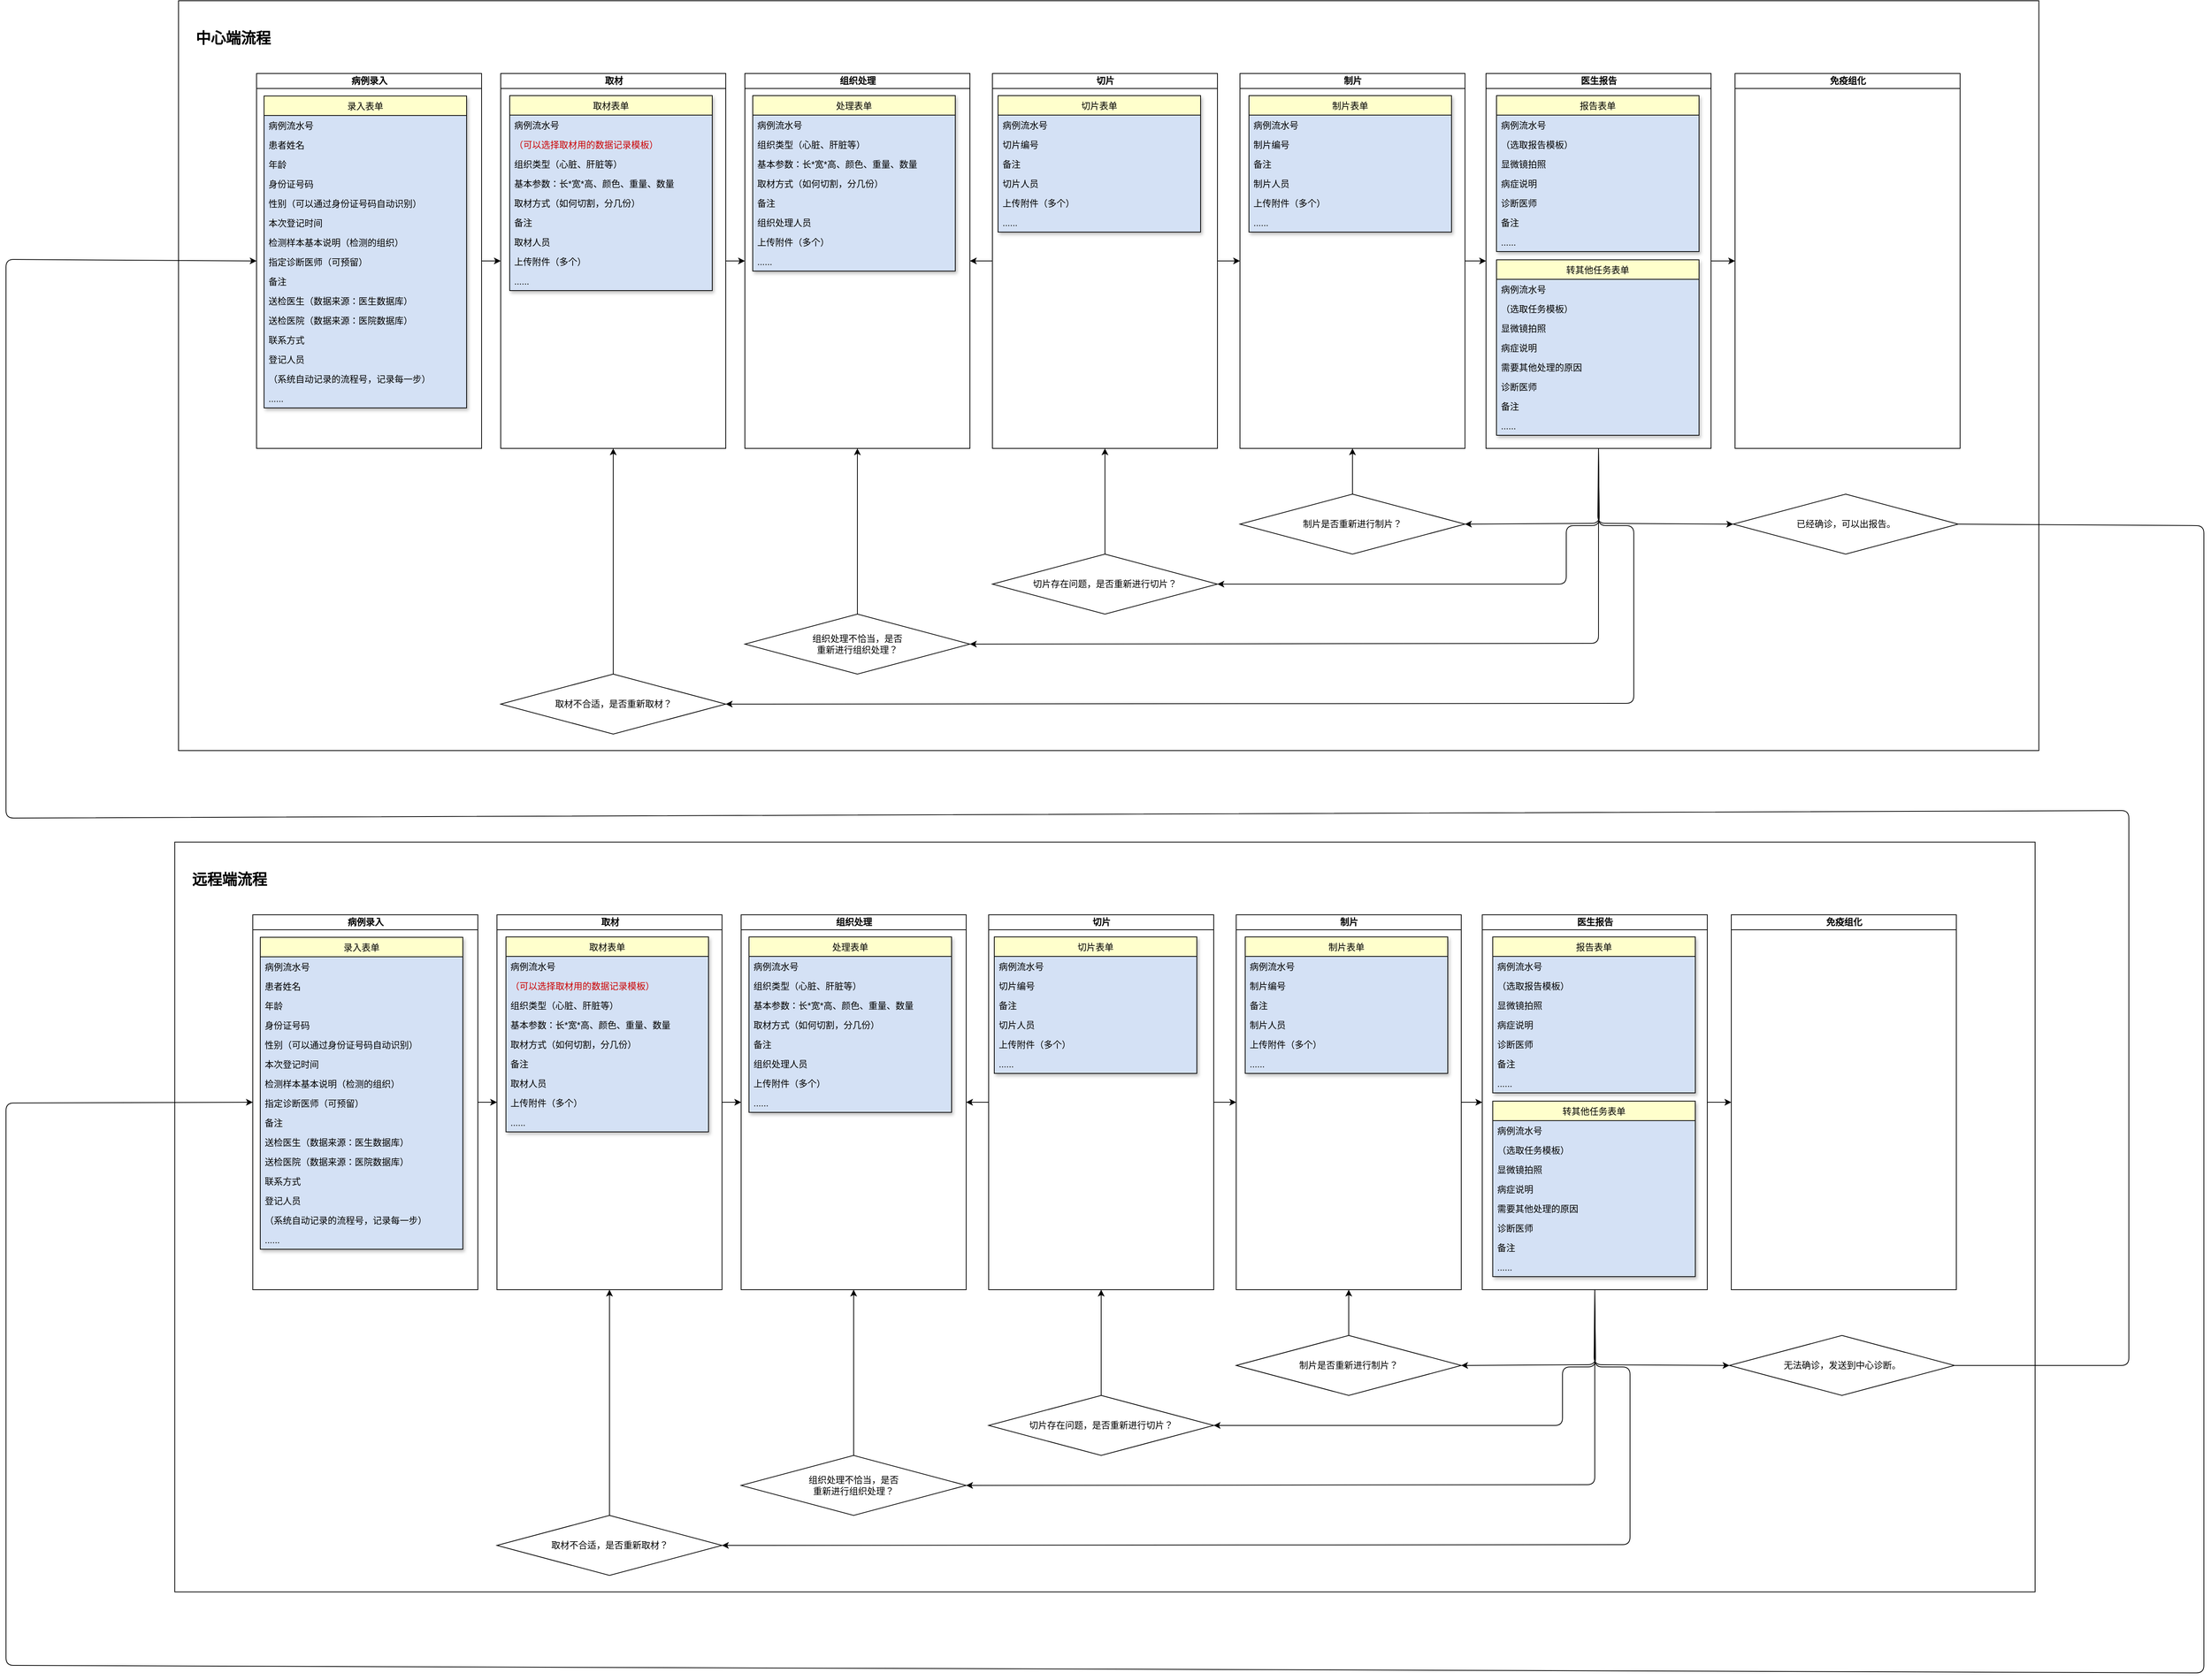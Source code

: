 <mxfile version="10.6.3" type="device"><diagram name="Page-1" id="e7e014a7-5840-1c2e-5031-d8a46d1fe8dd"><mxGraphModel dx="2809" dy="-3223" grid="1" gridSize="10" guides="1" tooltips="1" connect="1" arrows="1" fold="1" page="1" pageScale="1" pageWidth="1169" pageHeight="826" background="none" math="0" shadow="0"><root><mxCell id="0"/><mxCell id="1" parent="0"/><mxCell id="v46CP5DFXM0zTy_OG1L9-361" value="" style="endArrow=classic;html=1;shadow=0;strokeWidth=1;exitX=1;exitY=0.5;exitDx=0;exitDy=0;entryX=0;entryY=0.5;entryDx=0;entryDy=0;" edge="1" parent="1" source="v46CP5DFXM0zTy_OG1L9-360" target="v46CP5DFXM0zTy_OG1L9-385"><mxGeometry width="50" height="50" relative="1" as="geometry"><mxPoint x="1773" y="5259" as="sourcePoint"/><mxPoint x="-499" y="5920" as="targetPoint"/><Array as="points"><mxPoint x="2080" y="4960"/><mxPoint x="2080" y="6490"/><mxPoint x="-850" y="6480"/><mxPoint x="-850" y="5730"/></Array></mxGeometry></mxCell><mxCell id="v46CP5DFXM0zTy_OG1L9-382" value="" style="group" vertex="1" connectable="0" parent="1"><mxGeometry x="-620" y="4260" width="270" height="1000" as="geometry"/></mxCell><mxCell id="v46CP5DFXM0zTy_OG1L9-134" value="" style="rounded=0;whiteSpace=wrap;html=1;shadow=0;fillColor=none;gradientColor=none;strokeColor=#000000;" vertex="1" parent="v46CP5DFXM0zTy_OG1L9-382"><mxGeometry width="2480" height="1000" as="geometry"/></mxCell><mxCell id="v46CP5DFXM0zTy_OG1L9-136" value="病例录入" style="swimlane;html=1;startSize=20;horizontal=1;containerType=tree;" vertex="1" parent="v46CP5DFXM0zTy_OG1L9-382"><mxGeometry x="104" y="97" width="300" height="500" as="geometry"/></mxCell><mxCell id="v46CP5DFXM0zTy_OG1L9-137" value="录入表单" style="swimlane;fontStyle=0;childLayout=stackLayout;horizontal=1;startSize=26;fillColor=#FFFFCC;horizontalStack=0;resizeParent=1;resizeParentMax=0;resizeLast=0;collapsible=1;marginBottom=0;swimlaneFillColor=#D4E1F5;gradientColor=none;shadow=1;separatorColor=#000000;" vertex="1" parent="v46CP5DFXM0zTy_OG1L9-136"><mxGeometry x="10" y="30" width="270" height="416" as="geometry"><mxRectangle x="10" y="30" width="50" height="26" as="alternateBounds"/></mxGeometry></mxCell><mxCell id="v46CP5DFXM0zTy_OG1L9-138" value="病例流水号" style="text;strokeColor=none;fillColor=none;align=left;verticalAlign=top;spacingLeft=4;spacingRight=4;overflow=hidden;rotatable=0;points=[[0,0.5],[1,0.5]];portConstraint=eastwest;" vertex="1" parent="v46CP5DFXM0zTy_OG1L9-137"><mxGeometry y="26" width="270" height="26" as="geometry"/></mxCell><mxCell id="v46CP5DFXM0zTy_OG1L9-139" value="患者姓名" style="text;strokeColor=none;fillColor=none;align=left;verticalAlign=top;spacingLeft=4;spacingRight=4;overflow=hidden;rotatable=0;points=[[0,0.5],[1,0.5]];portConstraint=eastwest;" vertex="1" parent="v46CP5DFXM0zTy_OG1L9-137"><mxGeometry y="52" width="270" height="26" as="geometry"/></mxCell><mxCell id="v46CP5DFXM0zTy_OG1L9-140" value="年龄" style="text;strokeColor=none;fillColor=none;align=left;verticalAlign=top;spacingLeft=4;spacingRight=4;overflow=hidden;rotatable=0;points=[[0,0.5],[1,0.5]];portConstraint=eastwest;" vertex="1" parent="v46CP5DFXM0zTy_OG1L9-137"><mxGeometry y="78" width="270" height="26" as="geometry"/></mxCell><mxCell id="v46CP5DFXM0zTy_OG1L9-174" value="身份证号码" style="text;strokeColor=none;fillColor=none;align=left;verticalAlign=top;spacingLeft=4;spacingRight=4;overflow=hidden;rotatable=0;points=[[0,0.5],[1,0.5]];portConstraint=eastwest;" vertex="1" parent="v46CP5DFXM0zTy_OG1L9-137"><mxGeometry y="104" width="270" height="26" as="geometry"/></mxCell><mxCell id="v46CP5DFXM0zTy_OG1L9-175" value="性别（可以通过身份证号码自动识别）" style="text;strokeColor=none;fillColor=none;align=left;verticalAlign=top;spacingLeft=4;spacingRight=4;overflow=hidden;rotatable=0;points=[[0,0.5],[1,0.5]];portConstraint=eastwest;" vertex="1" parent="v46CP5DFXM0zTy_OG1L9-137"><mxGeometry y="130" width="270" height="26" as="geometry"/></mxCell><mxCell id="v46CP5DFXM0zTy_OG1L9-177" value="本次登记时间" style="text;strokeColor=none;fillColor=none;align=left;verticalAlign=top;spacingLeft=4;spacingRight=4;overflow=hidden;rotatable=0;points=[[0,0.5],[1,0.5]];portConstraint=eastwest;" vertex="1" parent="v46CP5DFXM0zTy_OG1L9-137"><mxGeometry y="156" width="270" height="26" as="geometry"/></mxCell><mxCell id="v46CP5DFXM0zTy_OG1L9-178" value="检测样本基本说明（检测的组织）" style="text;strokeColor=none;fillColor=none;align=left;verticalAlign=top;spacingLeft=4;spacingRight=4;overflow=hidden;rotatable=0;points=[[0,0.5],[1,0.5]];portConstraint=eastwest;" vertex="1" parent="v46CP5DFXM0zTy_OG1L9-137"><mxGeometry y="182" width="270" height="26" as="geometry"/></mxCell><mxCell id="v46CP5DFXM0zTy_OG1L9-179" value="指定诊断医师（可预留）" style="text;strokeColor=none;fillColor=none;align=left;verticalAlign=top;spacingLeft=4;spacingRight=4;overflow=hidden;rotatable=0;points=[[0,0.5],[1,0.5]];portConstraint=eastwest;" vertex="1" parent="v46CP5DFXM0zTy_OG1L9-137"><mxGeometry y="208" width="270" height="26" as="geometry"/></mxCell><mxCell id="v46CP5DFXM0zTy_OG1L9-180" value="备注" style="text;strokeColor=none;fillColor=none;align=left;verticalAlign=top;spacingLeft=4;spacingRight=4;overflow=hidden;rotatable=0;points=[[0,0.5],[1,0.5]];portConstraint=eastwest;" vertex="1" parent="v46CP5DFXM0zTy_OG1L9-137"><mxGeometry y="234" width="270" height="26" as="geometry"/></mxCell><mxCell id="v46CP5DFXM0zTy_OG1L9-182" value="送检医生（数据来源：医生数据库）" style="text;strokeColor=none;fillColor=none;align=left;verticalAlign=top;spacingLeft=4;spacingRight=4;overflow=hidden;rotatable=0;points=[[0,0.5],[1,0.5]];portConstraint=eastwest;" vertex="1" parent="v46CP5DFXM0zTy_OG1L9-137"><mxGeometry y="260" width="270" height="26" as="geometry"/></mxCell><mxCell id="v46CP5DFXM0zTy_OG1L9-183" value="送检医院（数据来源：医院数据库）" style="text;strokeColor=none;fillColor=none;align=left;verticalAlign=top;spacingLeft=4;spacingRight=4;overflow=hidden;rotatable=0;points=[[0,0.5],[1,0.5]];portConstraint=eastwest;" vertex="1" parent="v46CP5DFXM0zTy_OG1L9-137"><mxGeometry y="286" width="270" height="26" as="geometry"/></mxCell><mxCell id="v46CP5DFXM0zTy_OG1L9-184" value="联系方式" style="text;strokeColor=none;fillColor=none;align=left;verticalAlign=top;spacingLeft=4;spacingRight=4;overflow=hidden;rotatable=0;points=[[0,0.5],[1,0.5]];portConstraint=eastwest;" vertex="1" parent="v46CP5DFXM0zTy_OG1L9-137"><mxGeometry y="312" width="270" height="26" as="geometry"/></mxCell><mxCell id="v46CP5DFXM0zTy_OG1L9-216" value="登记人员" style="text;strokeColor=none;fillColor=none;align=left;verticalAlign=top;spacingLeft=4;spacingRight=4;overflow=hidden;rotatable=0;points=[[0,0.5],[1,0.5]];portConstraint=eastwest;" vertex="1" parent="v46CP5DFXM0zTy_OG1L9-137"><mxGeometry y="338" width="270" height="26" as="geometry"/></mxCell><mxCell id="v46CP5DFXM0zTy_OG1L9-189" value="（系统自动记录的流程号，记录每一步）" style="text;strokeColor=none;fillColor=none;align=left;verticalAlign=top;spacingLeft=4;spacingRight=4;overflow=hidden;rotatable=0;points=[[0,0.5],[1,0.5]];portConstraint=eastwest;" vertex="1" parent="v46CP5DFXM0zTy_OG1L9-137"><mxGeometry y="364" width="270" height="26" as="geometry"/></mxCell><mxCell id="v46CP5DFXM0zTy_OG1L9-215" value="......" style="text;strokeColor=none;fillColor=none;align=left;verticalAlign=top;spacingLeft=4;spacingRight=4;overflow=hidden;rotatable=0;points=[[0,0.5],[1,0.5]];portConstraint=eastwest;" vertex="1" parent="v46CP5DFXM0zTy_OG1L9-137"><mxGeometry y="390" width="270" height="26" as="geometry"/></mxCell><mxCell id="v46CP5DFXM0zTy_OG1L9-142" value="取材" style="swimlane;html=1;startSize=20;horizontal=1;containerType=tree;separatorColor=none;" vertex="1" parent="v46CP5DFXM0zTy_OG1L9-382"><mxGeometry x="429.5" y="97" width="300" height="500" as="geometry"/></mxCell><mxCell id="v46CP5DFXM0zTy_OG1L9-135" value="" style="edgeStyle=orthogonalEdgeStyle;rounded=0;orthogonalLoop=1;jettySize=auto;html=1;" edge="1" parent="v46CP5DFXM0zTy_OG1L9-382" source="v46CP5DFXM0zTy_OG1L9-136" target="v46CP5DFXM0zTy_OG1L9-142"><mxGeometry relative="1" as="geometry"/></mxCell><mxCell id="v46CP5DFXM0zTy_OG1L9-143" value="组织处理" style="swimlane;html=1;startSize=20;horizontal=1;containerType=tree;" vertex="1" parent="v46CP5DFXM0zTy_OG1L9-382"><mxGeometry x="755" y="97" width="300" height="500" as="geometry"/></mxCell><mxCell id="v46CP5DFXM0zTy_OG1L9-141" value="" style="edgeStyle=orthogonalEdgeStyle;rounded=0;orthogonalLoop=1;jettySize=auto;html=1;" edge="1" parent="v46CP5DFXM0zTy_OG1L9-382" source="v46CP5DFXM0zTy_OG1L9-142" target="v46CP5DFXM0zTy_OG1L9-143"><mxGeometry relative="1" as="geometry"/></mxCell><mxCell id="v46CP5DFXM0zTy_OG1L9-145" value="" style="edgeStyle=orthogonalEdgeStyle;rounded=0;orthogonalLoop=1;jettySize=auto;html=1;" edge="1" parent="v46CP5DFXM0zTy_OG1L9-382" source="v46CP5DFXM0zTy_OG1L9-146" target="v46CP5DFXM0zTy_OG1L9-143"><mxGeometry relative="1" as="geometry"/></mxCell><mxCell id="v46CP5DFXM0zTy_OG1L9-146" value="切片" style="swimlane;html=1;startSize=20;horizontal=1;containerType=tree;" vertex="1" parent="v46CP5DFXM0zTy_OG1L9-382"><mxGeometry x="1085" y="97" width="300" height="500" as="geometry"/></mxCell><mxCell id="v46CP5DFXM0zTy_OG1L9-148" value="制片" style="swimlane;html=1;startSize=20;horizontal=1;containerType=tree;flipV=0;" vertex="1" parent="v46CP5DFXM0zTy_OG1L9-382"><mxGeometry x="1415" y="97" width="300" height="500" as="geometry"/></mxCell><mxCell id="v46CP5DFXM0zTy_OG1L9-144" value="" style="edgeStyle=orthogonalEdgeStyle;rounded=0;orthogonalLoop=1;jettySize=auto;html=1;" edge="1" parent="v46CP5DFXM0zTy_OG1L9-382" source="v46CP5DFXM0zTy_OG1L9-146" target="v46CP5DFXM0zTy_OG1L9-148"><mxGeometry relative="1" as="geometry"/></mxCell><mxCell id="v46CP5DFXM0zTy_OG1L9-150" value="医生报告" style="swimlane;html=1;startSize=20;horizontal=1;containerType=tree;" vertex="1" parent="v46CP5DFXM0zTy_OG1L9-382"><mxGeometry x="1743" y="97" width="300" height="500" as="geometry"/></mxCell><mxCell id="v46CP5DFXM0zTy_OG1L9-147" value="" style="edgeStyle=orthogonalEdgeStyle;rounded=0;orthogonalLoop=1;jettySize=auto;html=1;" edge="1" parent="v46CP5DFXM0zTy_OG1L9-382" source="v46CP5DFXM0zTy_OG1L9-148" target="v46CP5DFXM0zTy_OG1L9-150"><mxGeometry relative="1" as="geometry"/></mxCell><mxCell id="v46CP5DFXM0zTy_OG1L9-151" value="免疫组化" style="swimlane;html=1;startSize=20;horizontal=1;containerType=tree;" vertex="1" parent="v46CP5DFXM0zTy_OG1L9-382"><mxGeometry x="2075" y="97" width="300" height="500" as="geometry"/></mxCell><mxCell id="v46CP5DFXM0zTy_OG1L9-149" value="" style="edgeStyle=orthogonalEdgeStyle;rounded=0;orthogonalLoop=1;jettySize=auto;html=1;" edge="1" parent="v46CP5DFXM0zTy_OG1L9-382" source="v46CP5DFXM0zTy_OG1L9-150" target="v46CP5DFXM0zTy_OG1L9-151"><mxGeometry relative="1" as="geometry"/></mxCell><mxCell id="v46CP5DFXM0zTy_OG1L9-152" value="" style="edgeStyle=orthogonalEdgeStyle;rounded=0;orthogonalLoop=1;jettySize=auto;html=1;shadow=0;entryX=0.5;entryY=1;entryDx=0;entryDy=0;" edge="1" parent="v46CP5DFXM0zTy_OG1L9-382" source="v46CP5DFXM0zTy_OG1L9-153" target="v46CP5DFXM0zTy_OG1L9-143"><mxGeometry relative="1" as="geometry"><mxPoint x="903" y="1148" as="targetPoint"/></mxGeometry></mxCell><mxCell id="v46CP5DFXM0zTy_OG1L9-153" value="&lt;div&gt;组织处理不恰当，是否&lt;/div&gt;&lt;div&gt;重新进行组织处理？&lt;/div&gt;" style="rhombus;whiteSpace=wrap;html=1;" vertex="1" parent="v46CP5DFXM0zTy_OG1L9-382"><mxGeometry x="755" y="818" width="300" height="80" as="geometry"/></mxCell><mxCell id="v46CP5DFXM0zTy_OG1L9-154" value="" style="edgeStyle=orthogonalEdgeStyle;rounded=0;orthogonalLoop=1;jettySize=auto;html=1;shadow=0;entryX=0.5;entryY=1;entryDx=0;entryDy=0;" edge="1" parent="v46CP5DFXM0zTy_OG1L9-382" source="v46CP5DFXM0zTy_OG1L9-155" target="v46CP5DFXM0zTy_OG1L9-148"><mxGeometry relative="1" as="geometry"><mxPoint x="1567.0" y="970.5" as="targetPoint"/></mxGeometry></mxCell><mxCell id="v46CP5DFXM0zTy_OG1L9-155" value="制片是否重新进行制片？" style="rhombus;whiteSpace=wrap;html=1;" vertex="1" parent="v46CP5DFXM0zTy_OG1L9-382"><mxGeometry x="1415" y="658" width="300" height="80" as="geometry"/></mxCell><mxCell id="v46CP5DFXM0zTy_OG1L9-156" value="" style="edgeStyle=orthogonalEdgeStyle;rounded=0;orthogonalLoop=1;jettySize=auto;html=1;shadow=0;entryX=0.5;entryY=1;entryDx=0;entryDy=0;" edge="1" parent="v46CP5DFXM0zTy_OG1L9-382" source="v46CP5DFXM0zTy_OG1L9-157" target="v46CP5DFXM0zTy_OG1L9-142"><mxGeometry relative="1" as="geometry"><mxPoint x="578" y="1238" as="targetPoint"/></mxGeometry></mxCell><mxCell id="v46CP5DFXM0zTy_OG1L9-157" value="&lt;div&gt;取材不合适，是否重新取材？&lt;/div&gt;" style="rhombus;whiteSpace=wrap;html=1;" vertex="1" parent="v46CP5DFXM0zTy_OG1L9-382"><mxGeometry x="429.5" y="898" width="300" height="80" as="geometry"/></mxCell><mxCell id="v46CP5DFXM0zTy_OG1L9-158" value="" style="edgeStyle=orthogonalEdgeStyle;rounded=0;orthogonalLoop=1;jettySize=auto;html=1;shadow=0;entryX=0.5;entryY=1;entryDx=0;entryDy=0;" edge="1" parent="v46CP5DFXM0zTy_OG1L9-382" source="v46CP5DFXM0zTy_OG1L9-159" target="v46CP5DFXM0zTy_OG1L9-146"><mxGeometry relative="1" as="geometry"><mxPoint x="1242" y="868" as="targetPoint"/></mxGeometry></mxCell><mxCell id="v46CP5DFXM0zTy_OG1L9-159" value="切片存在问题，是否重新进行切片？" style="rhombus;whiteSpace=wrap;html=1;" vertex="1" parent="v46CP5DFXM0zTy_OG1L9-382"><mxGeometry x="1085" y="738" width="300" height="80" as="geometry"/></mxCell><mxCell id="v46CP5DFXM0zTy_OG1L9-160" value="" style="endArrow=classic;html=1;shadow=0;strokeWidth=1;entryX=1;entryY=0.5;entryDx=0;entryDy=0;exitX=0.5;exitY=1;exitDx=0;exitDy=0;" edge="1" parent="v46CP5DFXM0zTy_OG1L9-382" source="v46CP5DFXM0zTy_OG1L9-150" target="v46CP5DFXM0zTy_OG1L9-155"><mxGeometry width="50" height="50" relative="1" as="geometry"><mxPoint x="1963" y="1178" as="sourcePoint"/><mxPoint x="1826.5" y="1090.5" as="targetPoint"/><Array as="points"><mxPoint x="1894" y="697"/></Array></mxGeometry></mxCell><mxCell id="v46CP5DFXM0zTy_OG1L9-161" value="" style="endArrow=classic;html=1;shadow=0;strokeWidth=1;entryX=1;entryY=0.5;entryDx=0;entryDy=0;exitX=0.5;exitY=1;exitDx=0;exitDy=0;" edge="1" parent="v46CP5DFXM0zTy_OG1L9-382" source="v46CP5DFXM0zTy_OG1L9-150" target="v46CP5DFXM0zTy_OG1L9-159"><mxGeometry width="50" height="50" relative="1" as="geometry"><mxPoint x="1773" y="1408" as="sourcePoint"/><mxPoint x="1823" y="1358" as="targetPoint"/><Array as="points"><mxPoint x="1894" y="700"/><mxPoint x="1850" y="700"/><mxPoint x="1850" y="778"/></Array></mxGeometry></mxCell><mxCell id="v46CP5DFXM0zTy_OG1L9-162" value="" style="endArrow=classic;html=1;shadow=0;strokeWidth=1;entryX=1;entryY=0.5;entryDx=0;entryDy=0;exitX=0.5;exitY=1;exitDx=0;exitDy=0;" edge="1" parent="v46CP5DFXM0zTy_OG1L9-382" source="v46CP5DFXM0zTy_OG1L9-150" target="v46CP5DFXM0zTy_OG1L9-153"><mxGeometry width="50" height="50" relative="1" as="geometry"><mxPoint x="1973" y="1268" as="sourcePoint"/><mxPoint x="1663" y="1293" as="targetPoint"/><Array as="points"><mxPoint x="1893" y="857"/></Array></mxGeometry></mxCell><mxCell id="v46CP5DFXM0zTy_OG1L9-163" value="" style="endArrow=classic;html=1;shadow=0;strokeWidth=1;entryX=1;entryY=0.5;entryDx=0;entryDy=0;exitX=0.5;exitY=1;exitDx=0;exitDy=0;" edge="1" parent="v46CP5DFXM0zTy_OG1L9-382" source="v46CP5DFXM0zTy_OG1L9-150" target="v46CP5DFXM0zTy_OG1L9-157"><mxGeometry width="50" height="50" relative="1" as="geometry"><mxPoint x="1793" y="1428" as="sourcePoint"/><mxPoint x="1843" y="1378" as="targetPoint"/><Array as="points"><mxPoint x="1893" y="700"/><mxPoint x="1940" y="700"/><mxPoint x="1940" y="937"/></Array></mxGeometry></mxCell><mxCell id="v46CP5DFXM0zTy_OG1L9-164" value="中心端流程" style="text;html=1;strokeColor=none;fillColor=none;align=center;verticalAlign=middle;whiteSpace=wrap;rounded=0;shadow=0;labelBorderColor=none;fontStyle=1;fontSize=20;" vertex="1" parent="v46CP5DFXM0zTy_OG1L9-382"><mxGeometry x="8" y="28" width="130" height="41" as="geometry"/></mxCell><mxCell id="v46CP5DFXM0zTy_OG1L9-190" value="取材表单" style="swimlane;fontStyle=0;childLayout=stackLayout;horizontal=1;startSize=26;fillColor=#FFFFCC;horizontalStack=0;resizeParent=1;resizeParentMax=0;resizeLast=0;collapsible=1;marginBottom=0;swimlaneFillColor=#D4E1F5;gradientColor=none;shadow=1;separatorColor=#000000;" vertex="1" parent="v46CP5DFXM0zTy_OG1L9-382"><mxGeometry x="441.5" y="126.5" width="270" height="260" as="geometry"><mxRectangle x="10" y="30" width="50" height="26" as="alternateBounds"/></mxGeometry></mxCell><mxCell id="v46CP5DFXM0zTy_OG1L9-191" value="病例流水号" style="text;strokeColor=none;fillColor=none;align=left;verticalAlign=top;spacingLeft=4;spacingRight=4;overflow=hidden;rotatable=0;points=[[0,0.5],[1,0.5]];portConstraint=eastwest;" vertex="1" parent="v46CP5DFXM0zTy_OG1L9-190"><mxGeometry y="26" width="270" height="26" as="geometry"/></mxCell><mxCell id="v46CP5DFXM0zTy_OG1L9-192" value="（可以选择取材用的数据记录模板）" style="text;strokeColor=none;fillColor=none;align=left;verticalAlign=top;spacingLeft=4;spacingRight=4;overflow=hidden;rotatable=0;points=[[0,0.5],[1,0.5]];portConstraint=eastwest;fontColor=#CC0000;" vertex="1" parent="v46CP5DFXM0zTy_OG1L9-190"><mxGeometry y="52" width="270" height="26" as="geometry"/></mxCell><mxCell id="v46CP5DFXM0zTy_OG1L9-214" value="组织类型（心脏、肝脏等）" style="text;strokeColor=none;fillColor=none;align=left;verticalAlign=top;spacingLeft=4;spacingRight=4;overflow=hidden;rotatable=0;points=[[0,0.5],[1,0.5]];portConstraint=eastwest;" vertex="1" parent="v46CP5DFXM0zTy_OG1L9-190"><mxGeometry y="78" width="270" height="26" as="geometry"/></mxCell><mxCell id="v46CP5DFXM0zTy_OG1L9-193" value="基本参数：长*宽*高、颜色、重量、数量" style="text;strokeColor=none;fillColor=none;align=left;verticalAlign=top;spacingLeft=4;spacingRight=4;overflow=hidden;rotatable=0;points=[[0,0.5],[1,0.5]];portConstraint=eastwest;" vertex="1" parent="v46CP5DFXM0zTy_OG1L9-190"><mxGeometry y="104" width="270" height="26" as="geometry"/></mxCell><mxCell id="v46CP5DFXM0zTy_OG1L9-194" value="取材方式（如何切割，分几份）" style="text;strokeColor=none;fillColor=none;align=left;verticalAlign=top;spacingLeft=4;spacingRight=4;overflow=hidden;rotatable=0;points=[[0,0.5],[1,0.5]];portConstraint=eastwest;" vertex="1" parent="v46CP5DFXM0zTy_OG1L9-190"><mxGeometry y="130" width="270" height="26" as="geometry"/></mxCell><mxCell id="v46CP5DFXM0zTy_OG1L9-199" value="备注" style="text;strokeColor=none;fillColor=none;align=left;verticalAlign=top;spacingLeft=4;spacingRight=4;overflow=hidden;rotatable=0;points=[[0,0.5],[1,0.5]];portConstraint=eastwest;" vertex="1" parent="v46CP5DFXM0zTy_OG1L9-190"><mxGeometry y="156" width="270" height="26" as="geometry"/></mxCell><mxCell id="v46CP5DFXM0zTy_OG1L9-203" value="取材人员" style="text;strokeColor=none;fillColor=none;align=left;verticalAlign=top;spacingLeft=4;spacingRight=4;overflow=hidden;rotatable=0;points=[[0,0.5],[1,0.5]];portConstraint=eastwest;" vertex="1" parent="v46CP5DFXM0zTy_OG1L9-190"><mxGeometry y="182" width="270" height="26" as="geometry"/></mxCell><mxCell id="v46CP5DFXM0zTy_OG1L9-217" value="上传附件（多个）" style="text;strokeColor=none;fillColor=none;align=left;verticalAlign=top;spacingLeft=4;spacingRight=4;overflow=hidden;rotatable=0;points=[[0,0.5],[1,0.5]];portConstraint=eastwest;" vertex="1" parent="v46CP5DFXM0zTy_OG1L9-190"><mxGeometry y="208" width="270" height="26" as="geometry"/></mxCell><mxCell id="v46CP5DFXM0zTy_OG1L9-239" value="......" style="text;strokeColor=none;fillColor=none;align=left;verticalAlign=top;spacingLeft=4;spacingRight=4;overflow=hidden;rotatable=0;points=[[0,0.5],[1,0.5]];portConstraint=eastwest;" vertex="1" parent="v46CP5DFXM0zTy_OG1L9-190"><mxGeometry y="234" width="270" height="26" as="geometry"/></mxCell><mxCell id="v46CP5DFXM0zTy_OG1L9-204" value="处理表单" style="swimlane;fontStyle=0;childLayout=stackLayout;horizontal=1;startSize=26;fillColor=#FFFFCC;horizontalStack=0;resizeParent=1;resizeParentMax=0;resizeLast=0;collapsible=1;marginBottom=0;swimlaneFillColor=#D4E1F5;gradientColor=none;shadow=1;separatorColor=#000000;" vertex="1" parent="v46CP5DFXM0zTy_OG1L9-382"><mxGeometry x="765.5" y="126.5" width="270" height="234" as="geometry"><mxRectangle x="10" y="30" width="50" height="26" as="alternateBounds"/></mxGeometry></mxCell><mxCell id="v46CP5DFXM0zTy_OG1L9-205" value="病例流水号" style="text;strokeColor=none;fillColor=none;align=left;verticalAlign=top;spacingLeft=4;spacingRight=4;overflow=hidden;rotatable=0;points=[[0,0.5],[1,0.5]];portConstraint=eastwest;" vertex="1" parent="v46CP5DFXM0zTy_OG1L9-204"><mxGeometry y="26" width="270" height="26" as="geometry"/></mxCell><mxCell id="v46CP5DFXM0zTy_OG1L9-206" value="组织类型（心脏、肝脏等）" style="text;strokeColor=none;fillColor=none;align=left;verticalAlign=top;spacingLeft=4;spacingRight=4;overflow=hidden;rotatable=0;points=[[0,0.5],[1,0.5]];portConstraint=eastwest;" vertex="1" parent="v46CP5DFXM0zTy_OG1L9-204"><mxGeometry y="52" width="270" height="26" as="geometry"/></mxCell><mxCell id="v46CP5DFXM0zTy_OG1L9-207" value="基本参数：长*宽*高、颜色、重量、数量" style="text;strokeColor=none;fillColor=none;align=left;verticalAlign=top;spacingLeft=4;spacingRight=4;overflow=hidden;rotatable=0;points=[[0,0.5],[1,0.5]];portConstraint=eastwest;" vertex="1" parent="v46CP5DFXM0zTy_OG1L9-204"><mxGeometry y="78" width="270" height="26" as="geometry"/></mxCell><mxCell id="v46CP5DFXM0zTy_OG1L9-208" value="取材方式（如何切割，分几份）" style="text;strokeColor=none;fillColor=none;align=left;verticalAlign=top;spacingLeft=4;spacingRight=4;overflow=hidden;rotatable=0;points=[[0,0.5],[1,0.5]];portConstraint=eastwest;" vertex="1" parent="v46CP5DFXM0zTy_OG1L9-204"><mxGeometry y="104" width="270" height="26" as="geometry"/></mxCell><mxCell id="v46CP5DFXM0zTy_OG1L9-209" value="备注" style="text;strokeColor=none;fillColor=none;align=left;verticalAlign=top;spacingLeft=4;spacingRight=4;overflow=hidden;rotatable=0;points=[[0,0.5],[1,0.5]];portConstraint=eastwest;" vertex="1" parent="v46CP5DFXM0zTy_OG1L9-204"><mxGeometry y="130" width="270" height="26" as="geometry"/></mxCell><mxCell id="v46CP5DFXM0zTy_OG1L9-211" value="组织处理人员" style="text;strokeColor=none;fillColor=none;align=left;verticalAlign=top;spacingLeft=4;spacingRight=4;overflow=hidden;rotatable=0;points=[[0,0.5],[1,0.5]];portConstraint=eastwest;" vertex="1" parent="v46CP5DFXM0zTy_OG1L9-204"><mxGeometry y="156" width="270" height="26" as="geometry"/></mxCell><mxCell id="v46CP5DFXM0zTy_OG1L9-210" value="上传附件（多个）" style="text;strokeColor=none;fillColor=none;align=left;verticalAlign=top;spacingLeft=4;spacingRight=4;overflow=hidden;rotatable=0;points=[[0,0.5],[1,0.5]];portConstraint=eastwest;" vertex="1" parent="v46CP5DFXM0zTy_OG1L9-204"><mxGeometry y="182" width="270" height="26" as="geometry"/></mxCell><mxCell id="v46CP5DFXM0zTy_OG1L9-241" value="......" style="text;strokeColor=none;fillColor=none;align=left;verticalAlign=top;spacingLeft=4;spacingRight=4;overflow=hidden;rotatable=0;points=[[0,0.5],[1,0.5]];portConstraint=eastwest;" vertex="1" parent="v46CP5DFXM0zTy_OG1L9-204"><mxGeometry y="208" width="270" height="26" as="geometry"/></mxCell><mxCell id="v46CP5DFXM0zTy_OG1L9-218" value="切片表单" style="swimlane;fontStyle=0;childLayout=stackLayout;horizontal=1;startSize=26;fillColor=#FFFFCC;horizontalStack=0;resizeParent=1;resizeParentMax=0;resizeLast=0;collapsible=1;marginBottom=0;swimlaneFillColor=#D4E1F5;gradientColor=none;shadow=1;separatorColor=#000000;" vertex="1" parent="v46CP5DFXM0zTy_OG1L9-382"><mxGeometry x="1092.5" y="126.5" width="270" height="182" as="geometry"><mxRectangle x="10" y="30" width="50" height="26" as="alternateBounds"/></mxGeometry></mxCell><mxCell id="v46CP5DFXM0zTy_OG1L9-219" value="病例流水号" style="text;strokeColor=none;fillColor=none;align=left;verticalAlign=top;spacingLeft=4;spacingRight=4;overflow=hidden;rotatable=0;points=[[0,0.5],[1,0.5]];portConstraint=eastwest;" vertex="1" parent="v46CP5DFXM0zTy_OG1L9-218"><mxGeometry y="26" width="270" height="26" as="geometry"/></mxCell><mxCell id="v46CP5DFXM0zTy_OG1L9-220" value="切片编号" style="text;strokeColor=none;fillColor=none;align=left;verticalAlign=top;spacingLeft=4;spacingRight=4;overflow=hidden;rotatable=0;points=[[0,0.5],[1,0.5]];portConstraint=eastwest;" vertex="1" parent="v46CP5DFXM0zTy_OG1L9-218"><mxGeometry y="52" width="270" height="26" as="geometry"/></mxCell><mxCell id="v46CP5DFXM0zTy_OG1L9-223" value="备注" style="text;strokeColor=none;fillColor=none;align=left;verticalAlign=top;spacingLeft=4;spacingRight=4;overflow=hidden;rotatable=0;points=[[0,0.5],[1,0.5]];portConstraint=eastwest;" vertex="1" parent="v46CP5DFXM0zTy_OG1L9-218"><mxGeometry y="78" width="270" height="26" as="geometry"/></mxCell><mxCell id="v46CP5DFXM0zTy_OG1L9-224" value="切片人员" style="text;strokeColor=none;fillColor=none;align=left;verticalAlign=top;spacingLeft=4;spacingRight=4;overflow=hidden;rotatable=0;points=[[0,0.5],[1,0.5]];portConstraint=eastwest;" vertex="1" parent="v46CP5DFXM0zTy_OG1L9-218"><mxGeometry y="104" width="270" height="26" as="geometry"/></mxCell><mxCell id="v46CP5DFXM0zTy_OG1L9-225" value="上传附件（多个）" style="text;strokeColor=none;fillColor=none;align=left;verticalAlign=top;spacingLeft=4;spacingRight=4;overflow=hidden;rotatable=0;points=[[0,0.5],[1,0.5]];portConstraint=eastwest;" vertex="1" parent="v46CP5DFXM0zTy_OG1L9-218"><mxGeometry y="130" width="270" height="26" as="geometry"/></mxCell><mxCell id="v46CP5DFXM0zTy_OG1L9-242" value="......" style="text;strokeColor=none;fillColor=none;align=left;verticalAlign=top;spacingLeft=4;spacingRight=4;overflow=hidden;rotatable=0;points=[[0,0.5],[1,0.5]];portConstraint=eastwest;" vertex="1" parent="v46CP5DFXM0zTy_OG1L9-218"><mxGeometry y="156" width="270" height="26" as="geometry"/></mxCell><mxCell id="v46CP5DFXM0zTy_OG1L9-226" value="制片表单" style="swimlane;fontStyle=0;childLayout=stackLayout;horizontal=1;startSize=26;fillColor=#FFFFCC;horizontalStack=0;resizeParent=1;resizeParentMax=0;resizeLast=0;collapsible=1;marginBottom=0;swimlaneFillColor=#D4E1F5;gradientColor=none;shadow=1;separatorColor=#000000;" vertex="1" parent="v46CP5DFXM0zTy_OG1L9-382"><mxGeometry x="1427" y="126.5" width="270" height="182" as="geometry"><mxRectangle x="10" y="30" width="50" height="26" as="alternateBounds"/></mxGeometry></mxCell><mxCell id="v46CP5DFXM0zTy_OG1L9-227" value="病例流水号" style="text;strokeColor=none;fillColor=none;align=left;verticalAlign=top;spacingLeft=4;spacingRight=4;overflow=hidden;rotatable=0;points=[[0,0.5],[1,0.5]];portConstraint=eastwest;" vertex="1" parent="v46CP5DFXM0zTy_OG1L9-226"><mxGeometry y="26" width="270" height="26" as="geometry"/></mxCell><mxCell id="v46CP5DFXM0zTy_OG1L9-228" value="制片编号" style="text;strokeColor=none;fillColor=none;align=left;verticalAlign=top;spacingLeft=4;spacingRight=4;overflow=hidden;rotatable=0;points=[[0,0.5],[1,0.5]];portConstraint=eastwest;" vertex="1" parent="v46CP5DFXM0zTy_OG1L9-226"><mxGeometry y="52" width="270" height="26" as="geometry"/></mxCell><mxCell id="v46CP5DFXM0zTy_OG1L9-229" value="备注" style="text;strokeColor=none;fillColor=none;align=left;verticalAlign=top;spacingLeft=4;spacingRight=4;overflow=hidden;rotatable=0;points=[[0,0.5],[1,0.5]];portConstraint=eastwest;" vertex="1" parent="v46CP5DFXM0zTy_OG1L9-226"><mxGeometry y="78" width="270" height="26" as="geometry"/></mxCell><mxCell id="v46CP5DFXM0zTy_OG1L9-230" value="制片人员" style="text;strokeColor=none;fillColor=none;align=left;verticalAlign=top;spacingLeft=4;spacingRight=4;overflow=hidden;rotatable=0;points=[[0,0.5],[1,0.5]];portConstraint=eastwest;" vertex="1" parent="v46CP5DFXM0zTy_OG1L9-226"><mxGeometry y="104" width="270" height="26" as="geometry"/></mxCell><mxCell id="v46CP5DFXM0zTy_OG1L9-231" value="上传附件（多个）" style="text;strokeColor=none;fillColor=none;align=left;verticalAlign=top;spacingLeft=4;spacingRight=4;overflow=hidden;rotatable=0;points=[[0,0.5],[1,0.5]];portConstraint=eastwest;" vertex="1" parent="v46CP5DFXM0zTy_OG1L9-226"><mxGeometry y="130" width="270" height="26" as="geometry"/></mxCell><mxCell id="v46CP5DFXM0zTy_OG1L9-243" value="......" style="text;strokeColor=none;fillColor=none;align=left;verticalAlign=top;spacingLeft=4;spacingRight=4;overflow=hidden;rotatable=0;points=[[0,0.5],[1,0.5]];portConstraint=eastwest;" vertex="1" parent="v46CP5DFXM0zTy_OG1L9-226"><mxGeometry y="156" width="270" height="26" as="geometry"/></mxCell><mxCell id="v46CP5DFXM0zTy_OG1L9-232" value="报告表单" style="swimlane;fontStyle=0;childLayout=stackLayout;horizontal=1;startSize=26;fillColor=#FFFFCC;horizontalStack=0;resizeParent=1;resizeParentMax=0;resizeLast=0;collapsible=1;marginBottom=0;swimlaneFillColor=#D4E1F5;gradientColor=none;shadow=1;separatorColor=#000000;" vertex="1" parent="v46CP5DFXM0zTy_OG1L9-382"><mxGeometry x="1757" y="126.5" width="270" height="208" as="geometry"><mxRectangle x="10" y="30" width="50" height="26" as="alternateBounds"/></mxGeometry></mxCell><mxCell id="v46CP5DFXM0zTy_OG1L9-233" value="病例流水号" style="text;strokeColor=none;fillColor=none;align=left;verticalAlign=top;spacingLeft=4;spacingRight=4;overflow=hidden;rotatable=0;points=[[0,0.5],[1,0.5]];portConstraint=eastwest;" vertex="1" parent="v46CP5DFXM0zTy_OG1L9-232"><mxGeometry y="26" width="270" height="26" as="geometry"/></mxCell><mxCell id="v46CP5DFXM0zTy_OG1L9-234" value="（选取报告模板）" style="text;strokeColor=none;fillColor=none;align=left;verticalAlign=top;spacingLeft=4;spacingRight=4;overflow=hidden;rotatable=0;points=[[0,0.5],[1,0.5]];portConstraint=eastwest;" vertex="1" parent="v46CP5DFXM0zTy_OG1L9-232"><mxGeometry y="52" width="270" height="26" as="geometry"/></mxCell><mxCell id="v46CP5DFXM0zTy_OG1L9-235" value="显微镜拍照" style="text;strokeColor=none;fillColor=none;align=left;verticalAlign=top;spacingLeft=4;spacingRight=4;overflow=hidden;rotatable=0;points=[[0,0.5],[1,0.5]];portConstraint=eastwest;" vertex="1" parent="v46CP5DFXM0zTy_OG1L9-232"><mxGeometry y="78" width="270" height="26" as="geometry"/></mxCell><mxCell id="v46CP5DFXM0zTy_OG1L9-245" value="病症说明" style="text;strokeColor=none;fillColor=none;align=left;verticalAlign=top;spacingLeft=4;spacingRight=4;overflow=hidden;rotatable=0;points=[[0,0.5],[1,0.5]];portConstraint=eastwest;" vertex="1" parent="v46CP5DFXM0zTy_OG1L9-232"><mxGeometry y="104" width="270" height="26" as="geometry"/></mxCell><mxCell id="v46CP5DFXM0zTy_OG1L9-236" value="诊断医师" style="text;strokeColor=none;fillColor=none;align=left;verticalAlign=top;spacingLeft=4;spacingRight=4;overflow=hidden;rotatable=0;points=[[0,0.5],[1,0.5]];portConstraint=eastwest;" vertex="1" parent="v46CP5DFXM0zTy_OG1L9-232"><mxGeometry y="130" width="270" height="26" as="geometry"/></mxCell><mxCell id="v46CP5DFXM0zTy_OG1L9-244" value="备注" style="text;strokeColor=none;fillColor=none;align=left;verticalAlign=top;spacingLeft=4;spacingRight=4;overflow=hidden;rotatable=0;points=[[0,0.5],[1,0.5]];portConstraint=eastwest;" vertex="1" parent="v46CP5DFXM0zTy_OG1L9-232"><mxGeometry y="156" width="270" height="26" as="geometry"/></mxCell><mxCell id="v46CP5DFXM0zTy_OG1L9-237" value="......" style="text;strokeColor=none;fillColor=none;align=left;verticalAlign=top;spacingLeft=4;spacingRight=4;overflow=hidden;rotatable=0;points=[[0,0.5],[1,0.5]];portConstraint=eastwest;" vertex="1" parent="v46CP5DFXM0zTy_OG1L9-232"><mxGeometry y="182" width="270" height="26" as="geometry"/></mxCell><mxCell id="v46CP5DFXM0zTy_OG1L9-246" value="转其他任务表单" style="swimlane;fontStyle=0;childLayout=stackLayout;horizontal=1;startSize=26;fillColor=#FFFFCC;horizontalStack=0;resizeParent=1;resizeParentMax=0;resizeLast=0;collapsible=1;marginBottom=0;swimlaneFillColor=#D4E1F5;gradientColor=none;shadow=1;separatorColor=#000000;" vertex="1" parent="v46CP5DFXM0zTy_OG1L9-382"><mxGeometry x="1757" y="345.5" width="270" height="234" as="geometry"><mxRectangle x="10" y="30" width="50" height="26" as="alternateBounds"/></mxGeometry></mxCell><mxCell id="v46CP5DFXM0zTy_OG1L9-247" value="病例流水号" style="text;strokeColor=none;fillColor=none;align=left;verticalAlign=top;spacingLeft=4;spacingRight=4;overflow=hidden;rotatable=0;points=[[0,0.5],[1,0.5]];portConstraint=eastwest;" vertex="1" parent="v46CP5DFXM0zTy_OG1L9-246"><mxGeometry y="26" width="270" height="26" as="geometry"/></mxCell><mxCell id="v46CP5DFXM0zTy_OG1L9-248" value="（选取任务模板）" style="text;strokeColor=none;fillColor=none;align=left;verticalAlign=top;spacingLeft=4;spacingRight=4;overflow=hidden;rotatable=0;points=[[0,0.5],[1,0.5]];portConstraint=eastwest;" vertex="1" parent="v46CP5DFXM0zTy_OG1L9-246"><mxGeometry y="52" width="270" height="26" as="geometry"/></mxCell><mxCell id="v46CP5DFXM0zTy_OG1L9-249" value="显微镜拍照" style="text;strokeColor=none;fillColor=none;align=left;verticalAlign=top;spacingLeft=4;spacingRight=4;overflow=hidden;rotatable=0;points=[[0,0.5],[1,0.5]];portConstraint=eastwest;" vertex="1" parent="v46CP5DFXM0zTy_OG1L9-246"><mxGeometry y="78" width="270" height="26" as="geometry"/></mxCell><mxCell id="v46CP5DFXM0zTy_OG1L9-250" value="病症说明" style="text;strokeColor=none;fillColor=none;align=left;verticalAlign=top;spacingLeft=4;spacingRight=4;overflow=hidden;rotatable=0;points=[[0,0.5],[1,0.5]];portConstraint=eastwest;" vertex="1" parent="v46CP5DFXM0zTy_OG1L9-246"><mxGeometry y="104" width="270" height="26" as="geometry"/></mxCell><mxCell id="v46CP5DFXM0zTy_OG1L9-254" value="需要其他处理的原因" style="text;strokeColor=none;fillColor=none;align=left;verticalAlign=top;spacingLeft=4;spacingRight=4;overflow=hidden;rotatable=0;points=[[0,0.5],[1,0.5]];portConstraint=eastwest;" vertex="1" parent="v46CP5DFXM0zTy_OG1L9-246"><mxGeometry y="130" width="270" height="26" as="geometry"/></mxCell><mxCell id="v46CP5DFXM0zTy_OG1L9-251" value="诊断医师" style="text;strokeColor=none;fillColor=none;align=left;verticalAlign=top;spacingLeft=4;spacingRight=4;overflow=hidden;rotatable=0;points=[[0,0.5],[1,0.5]];portConstraint=eastwest;" vertex="1" parent="v46CP5DFXM0zTy_OG1L9-246"><mxGeometry y="156" width="270" height="26" as="geometry"/></mxCell><mxCell id="v46CP5DFXM0zTy_OG1L9-252" value="备注" style="text;strokeColor=none;fillColor=none;align=left;verticalAlign=top;spacingLeft=4;spacingRight=4;overflow=hidden;rotatable=0;points=[[0,0.5],[1,0.5]];portConstraint=eastwest;" vertex="1" parent="v46CP5DFXM0zTy_OG1L9-246"><mxGeometry y="182" width="270" height="26" as="geometry"/></mxCell><mxCell id="v46CP5DFXM0zTy_OG1L9-253" value="......" style="text;strokeColor=none;fillColor=none;align=left;verticalAlign=top;spacingLeft=4;spacingRight=4;overflow=hidden;rotatable=0;points=[[0,0.5],[1,0.5]];portConstraint=eastwest;" vertex="1" parent="v46CP5DFXM0zTy_OG1L9-246"><mxGeometry y="208" width="270" height="26" as="geometry"/></mxCell><mxCell id="v46CP5DFXM0zTy_OG1L9-360" value="已经确诊，可以出报告。" style="rhombus;whiteSpace=wrap;html=1;" vertex="1" parent="v46CP5DFXM0zTy_OG1L9-382"><mxGeometry x="2072.5" y="658" width="300" height="80" as="geometry"/></mxCell><mxCell id="v46CP5DFXM0zTy_OG1L9-359" value="" style="endArrow=classic;html=1;shadow=0;strokeWidth=1;exitX=0.5;exitY=1;exitDx=0;exitDy=0;entryX=0;entryY=0.5;entryDx=0;entryDy=0;" edge="1" parent="v46CP5DFXM0zTy_OG1L9-382" source="v46CP5DFXM0zTy_OG1L9-150" target="v46CP5DFXM0zTy_OG1L9-360"><mxGeometry width="50" height="50" relative="1" as="geometry"><mxPoint x="388.5" y="767.5" as="sourcePoint"/><mxPoint x="2951" y="2030" as="targetPoint"/><Array as="points"><mxPoint x="1892" y="697"/></Array></mxGeometry></mxCell><mxCell id="v46CP5DFXM0zTy_OG1L9-383" value="" style="group" vertex="1" connectable="0" parent="1"><mxGeometry x="-625" y="5382" width="270" height="1000" as="geometry"/></mxCell><mxCell id="v46CP5DFXM0zTy_OG1L9-384" value="" style="rounded=0;whiteSpace=wrap;html=1;shadow=0;fillColor=none;gradientColor=none;strokeColor=#000000;" vertex="1" parent="v46CP5DFXM0zTy_OG1L9-383"><mxGeometry width="2480" height="1000" as="geometry"/></mxCell><mxCell id="v46CP5DFXM0zTy_OG1L9-385" value="病例录入" style="swimlane;html=1;startSize=20;horizontal=1;containerType=tree;" vertex="1" parent="v46CP5DFXM0zTy_OG1L9-383"><mxGeometry x="104" y="97" width="300" height="500" as="geometry"/></mxCell><mxCell id="v46CP5DFXM0zTy_OG1L9-386" value="录入表单" style="swimlane;fontStyle=0;childLayout=stackLayout;horizontal=1;startSize=26;fillColor=#FFFFCC;horizontalStack=0;resizeParent=1;resizeParentMax=0;resizeLast=0;collapsible=1;marginBottom=0;swimlaneFillColor=#D4E1F5;gradientColor=none;shadow=1;separatorColor=#000000;" vertex="1" parent="v46CP5DFXM0zTy_OG1L9-385"><mxGeometry x="10" y="30" width="270" height="416" as="geometry"><mxRectangle x="10" y="30" width="50" height="26" as="alternateBounds"/></mxGeometry></mxCell><mxCell id="v46CP5DFXM0zTy_OG1L9-387" value="病例流水号" style="text;strokeColor=none;fillColor=none;align=left;verticalAlign=top;spacingLeft=4;spacingRight=4;overflow=hidden;rotatable=0;points=[[0,0.5],[1,0.5]];portConstraint=eastwest;" vertex="1" parent="v46CP5DFXM0zTy_OG1L9-386"><mxGeometry y="26" width="270" height="26" as="geometry"/></mxCell><mxCell id="v46CP5DFXM0zTy_OG1L9-388" value="患者姓名" style="text;strokeColor=none;fillColor=none;align=left;verticalAlign=top;spacingLeft=4;spacingRight=4;overflow=hidden;rotatable=0;points=[[0,0.5],[1,0.5]];portConstraint=eastwest;" vertex="1" parent="v46CP5DFXM0zTy_OG1L9-386"><mxGeometry y="52" width="270" height="26" as="geometry"/></mxCell><mxCell id="v46CP5DFXM0zTy_OG1L9-389" value="年龄" style="text;strokeColor=none;fillColor=none;align=left;verticalAlign=top;spacingLeft=4;spacingRight=4;overflow=hidden;rotatable=0;points=[[0,0.5],[1,0.5]];portConstraint=eastwest;" vertex="1" parent="v46CP5DFXM0zTy_OG1L9-386"><mxGeometry y="78" width="270" height="26" as="geometry"/></mxCell><mxCell id="v46CP5DFXM0zTy_OG1L9-390" value="身份证号码" style="text;strokeColor=none;fillColor=none;align=left;verticalAlign=top;spacingLeft=4;spacingRight=4;overflow=hidden;rotatable=0;points=[[0,0.5],[1,0.5]];portConstraint=eastwest;" vertex="1" parent="v46CP5DFXM0zTy_OG1L9-386"><mxGeometry y="104" width="270" height="26" as="geometry"/></mxCell><mxCell id="v46CP5DFXM0zTy_OG1L9-391" value="性别（可以通过身份证号码自动识别）" style="text;strokeColor=none;fillColor=none;align=left;verticalAlign=top;spacingLeft=4;spacingRight=4;overflow=hidden;rotatable=0;points=[[0,0.5],[1,0.5]];portConstraint=eastwest;" vertex="1" parent="v46CP5DFXM0zTy_OG1L9-386"><mxGeometry y="130" width="270" height="26" as="geometry"/></mxCell><mxCell id="v46CP5DFXM0zTy_OG1L9-392" value="本次登记时间" style="text;strokeColor=none;fillColor=none;align=left;verticalAlign=top;spacingLeft=4;spacingRight=4;overflow=hidden;rotatable=0;points=[[0,0.5],[1,0.5]];portConstraint=eastwest;" vertex="1" parent="v46CP5DFXM0zTy_OG1L9-386"><mxGeometry y="156" width="270" height="26" as="geometry"/></mxCell><mxCell id="v46CP5DFXM0zTy_OG1L9-393" value="检测样本基本说明（检测的组织）" style="text;strokeColor=none;fillColor=none;align=left;verticalAlign=top;spacingLeft=4;spacingRight=4;overflow=hidden;rotatable=0;points=[[0,0.5],[1,0.5]];portConstraint=eastwest;" vertex="1" parent="v46CP5DFXM0zTy_OG1L9-386"><mxGeometry y="182" width="270" height="26" as="geometry"/></mxCell><mxCell id="v46CP5DFXM0zTy_OG1L9-394" value="指定诊断医师（可预留）" style="text;strokeColor=none;fillColor=none;align=left;verticalAlign=top;spacingLeft=4;spacingRight=4;overflow=hidden;rotatable=0;points=[[0,0.5],[1,0.5]];portConstraint=eastwest;" vertex="1" parent="v46CP5DFXM0zTy_OG1L9-386"><mxGeometry y="208" width="270" height="26" as="geometry"/></mxCell><mxCell id="v46CP5DFXM0zTy_OG1L9-395" value="备注" style="text;strokeColor=none;fillColor=none;align=left;verticalAlign=top;spacingLeft=4;spacingRight=4;overflow=hidden;rotatable=0;points=[[0,0.5],[1,0.5]];portConstraint=eastwest;" vertex="1" parent="v46CP5DFXM0zTy_OG1L9-386"><mxGeometry y="234" width="270" height="26" as="geometry"/></mxCell><mxCell id="v46CP5DFXM0zTy_OG1L9-396" value="送检医生（数据来源：医生数据库）" style="text;strokeColor=none;fillColor=none;align=left;verticalAlign=top;spacingLeft=4;spacingRight=4;overflow=hidden;rotatable=0;points=[[0,0.5],[1,0.5]];portConstraint=eastwest;" vertex="1" parent="v46CP5DFXM0zTy_OG1L9-386"><mxGeometry y="260" width="270" height="26" as="geometry"/></mxCell><mxCell id="v46CP5DFXM0zTy_OG1L9-397" value="送检医院（数据来源：医院数据库）" style="text;strokeColor=none;fillColor=none;align=left;verticalAlign=top;spacingLeft=4;spacingRight=4;overflow=hidden;rotatable=0;points=[[0,0.5],[1,0.5]];portConstraint=eastwest;" vertex="1" parent="v46CP5DFXM0zTy_OG1L9-386"><mxGeometry y="286" width="270" height="26" as="geometry"/></mxCell><mxCell id="v46CP5DFXM0zTy_OG1L9-398" value="联系方式" style="text;strokeColor=none;fillColor=none;align=left;verticalAlign=top;spacingLeft=4;spacingRight=4;overflow=hidden;rotatable=0;points=[[0,0.5],[1,0.5]];portConstraint=eastwest;" vertex="1" parent="v46CP5DFXM0zTy_OG1L9-386"><mxGeometry y="312" width="270" height="26" as="geometry"/></mxCell><mxCell id="v46CP5DFXM0zTy_OG1L9-399" value="登记人员" style="text;strokeColor=none;fillColor=none;align=left;verticalAlign=top;spacingLeft=4;spacingRight=4;overflow=hidden;rotatable=0;points=[[0,0.5],[1,0.5]];portConstraint=eastwest;" vertex="1" parent="v46CP5DFXM0zTy_OG1L9-386"><mxGeometry y="338" width="270" height="26" as="geometry"/></mxCell><mxCell id="v46CP5DFXM0zTy_OG1L9-400" value="（系统自动记录的流程号，记录每一步）" style="text;strokeColor=none;fillColor=none;align=left;verticalAlign=top;spacingLeft=4;spacingRight=4;overflow=hidden;rotatable=0;points=[[0,0.5],[1,0.5]];portConstraint=eastwest;" vertex="1" parent="v46CP5DFXM0zTy_OG1L9-386"><mxGeometry y="364" width="270" height="26" as="geometry"/></mxCell><mxCell id="v46CP5DFXM0zTy_OG1L9-401" value="......" style="text;strokeColor=none;fillColor=none;align=left;verticalAlign=top;spacingLeft=4;spacingRight=4;overflow=hidden;rotatable=0;points=[[0,0.5],[1,0.5]];portConstraint=eastwest;" vertex="1" parent="v46CP5DFXM0zTy_OG1L9-386"><mxGeometry y="390" width="270" height="26" as="geometry"/></mxCell><mxCell id="v46CP5DFXM0zTy_OG1L9-402" value="取材" style="swimlane;html=1;startSize=20;horizontal=1;containerType=tree;separatorColor=none;" vertex="1" parent="v46CP5DFXM0zTy_OG1L9-383"><mxGeometry x="429.5" y="97" width="300" height="500" as="geometry"/></mxCell><mxCell id="v46CP5DFXM0zTy_OG1L9-403" value="" style="edgeStyle=orthogonalEdgeStyle;rounded=0;orthogonalLoop=1;jettySize=auto;html=1;" edge="1" parent="v46CP5DFXM0zTy_OG1L9-383" source="v46CP5DFXM0zTy_OG1L9-385" target="v46CP5DFXM0zTy_OG1L9-402"><mxGeometry relative="1" as="geometry"/></mxCell><mxCell id="v46CP5DFXM0zTy_OG1L9-404" value="组织处理" style="swimlane;html=1;startSize=20;horizontal=1;containerType=tree;" vertex="1" parent="v46CP5DFXM0zTy_OG1L9-383"><mxGeometry x="755" y="97" width="300" height="500" as="geometry"/></mxCell><mxCell id="v46CP5DFXM0zTy_OG1L9-405" value="" style="edgeStyle=orthogonalEdgeStyle;rounded=0;orthogonalLoop=1;jettySize=auto;html=1;" edge="1" parent="v46CP5DFXM0zTy_OG1L9-383" source="v46CP5DFXM0zTy_OG1L9-402" target="v46CP5DFXM0zTy_OG1L9-404"><mxGeometry relative="1" as="geometry"/></mxCell><mxCell id="v46CP5DFXM0zTy_OG1L9-406" value="" style="edgeStyle=orthogonalEdgeStyle;rounded=0;orthogonalLoop=1;jettySize=auto;html=1;" edge="1" parent="v46CP5DFXM0zTy_OG1L9-383" source="v46CP5DFXM0zTy_OG1L9-407" target="v46CP5DFXM0zTy_OG1L9-404"><mxGeometry relative="1" as="geometry"/></mxCell><mxCell id="v46CP5DFXM0zTy_OG1L9-407" value="切片" style="swimlane;html=1;startSize=20;horizontal=1;containerType=tree;" vertex="1" parent="v46CP5DFXM0zTy_OG1L9-383"><mxGeometry x="1085" y="97" width="300" height="500" as="geometry"/></mxCell><mxCell id="v46CP5DFXM0zTy_OG1L9-408" value="制片" style="swimlane;html=1;startSize=20;horizontal=1;containerType=tree;flipV=0;" vertex="1" parent="v46CP5DFXM0zTy_OG1L9-383"><mxGeometry x="1415" y="97" width="300" height="500" as="geometry"/></mxCell><mxCell id="v46CP5DFXM0zTy_OG1L9-409" value="" style="edgeStyle=orthogonalEdgeStyle;rounded=0;orthogonalLoop=1;jettySize=auto;html=1;" edge="1" parent="v46CP5DFXM0zTy_OG1L9-383" source="v46CP5DFXM0zTy_OG1L9-407" target="v46CP5DFXM0zTy_OG1L9-408"><mxGeometry relative="1" as="geometry"/></mxCell><mxCell id="v46CP5DFXM0zTy_OG1L9-410" value="医生报告" style="swimlane;html=1;startSize=20;horizontal=1;containerType=tree;" vertex="1" parent="v46CP5DFXM0zTy_OG1L9-383"><mxGeometry x="1743" y="97" width="300" height="500" as="geometry"/></mxCell><mxCell id="v46CP5DFXM0zTy_OG1L9-411" value="" style="edgeStyle=orthogonalEdgeStyle;rounded=0;orthogonalLoop=1;jettySize=auto;html=1;" edge="1" parent="v46CP5DFXM0zTy_OG1L9-383" source="v46CP5DFXM0zTy_OG1L9-408" target="v46CP5DFXM0zTy_OG1L9-410"><mxGeometry relative="1" as="geometry"/></mxCell><mxCell id="v46CP5DFXM0zTy_OG1L9-412" value="免疫组化" style="swimlane;html=1;startSize=20;horizontal=1;containerType=tree;" vertex="1" parent="v46CP5DFXM0zTy_OG1L9-383"><mxGeometry x="2075" y="97" width="300" height="500" as="geometry"/></mxCell><mxCell id="v46CP5DFXM0zTy_OG1L9-413" value="" style="edgeStyle=orthogonalEdgeStyle;rounded=0;orthogonalLoop=1;jettySize=auto;html=1;" edge="1" parent="v46CP5DFXM0zTy_OG1L9-383" source="v46CP5DFXM0zTy_OG1L9-410" target="v46CP5DFXM0zTy_OG1L9-412"><mxGeometry relative="1" as="geometry"/></mxCell><mxCell id="v46CP5DFXM0zTy_OG1L9-414" value="" style="edgeStyle=orthogonalEdgeStyle;rounded=0;orthogonalLoop=1;jettySize=auto;html=1;shadow=0;entryX=0.5;entryY=1;entryDx=0;entryDy=0;" edge="1" parent="v46CP5DFXM0zTy_OG1L9-383" source="v46CP5DFXM0zTy_OG1L9-415" target="v46CP5DFXM0zTy_OG1L9-404"><mxGeometry relative="1" as="geometry"><mxPoint x="903" y="1148" as="targetPoint"/></mxGeometry></mxCell><mxCell id="v46CP5DFXM0zTy_OG1L9-415" value="&lt;div&gt;组织处理不恰当，是否&lt;/div&gt;&lt;div&gt;重新进行组织处理？&lt;/div&gt;" style="rhombus;whiteSpace=wrap;html=1;" vertex="1" parent="v46CP5DFXM0zTy_OG1L9-383"><mxGeometry x="755" y="818" width="300" height="80" as="geometry"/></mxCell><mxCell id="v46CP5DFXM0zTy_OG1L9-416" value="" style="edgeStyle=orthogonalEdgeStyle;rounded=0;orthogonalLoop=1;jettySize=auto;html=1;shadow=0;entryX=0.5;entryY=1;entryDx=0;entryDy=0;" edge="1" parent="v46CP5DFXM0zTy_OG1L9-383" source="v46CP5DFXM0zTy_OG1L9-417" target="v46CP5DFXM0zTy_OG1L9-408"><mxGeometry relative="1" as="geometry"><mxPoint x="1567.0" y="970.5" as="targetPoint"/></mxGeometry></mxCell><mxCell id="v46CP5DFXM0zTy_OG1L9-417" value="制片是否重新进行制片？" style="rhombus;whiteSpace=wrap;html=1;" vertex="1" parent="v46CP5DFXM0zTy_OG1L9-383"><mxGeometry x="1415" y="658" width="300" height="80" as="geometry"/></mxCell><mxCell id="v46CP5DFXM0zTy_OG1L9-418" value="" style="edgeStyle=orthogonalEdgeStyle;rounded=0;orthogonalLoop=1;jettySize=auto;html=1;shadow=0;entryX=0.5;entryY=1;entryDx=0;entryDy=0;" edge="1" parent="v46CP5DFXM0zTy_OG1L9-383" source="v46CP5DFXM0zTy_OG1L9-419" target="v46CP5DFXM0zTy_OG1L9-402"><mxGeometry relative="1" as="geometry"><mxPoint x="578" y="1238" as="targetPoint"/></mxGeometry></mxCell><mxCell id="v46CP5DFXM0zTy_OG1L9-419" value="&lt;div&gt;取材不合适，是否重新取材？&lt;/div&gt;" style="rhombus;whiteSpace=wrap;html=1;" vertex="1" parent="v46CP5DFXM0zTy_OG1L9-383"><mxGeometry x="429.5" y="898" width="300" height="80" as="geometry"/></mxCell><mxCell id="v46CP5DFXM0zTy_OG1L9-420" value="" style="edgeStyle=orthogonalEdgeStyle;rounded=0;orthogonalLoop=1;jettySize=auto;html=1;shadow=0;entryX=0.5;entryY=1;entryDx=0;entryDy=0;" edge="1" parent="v46CP5DFXM0zTy_OG1L9-383" source="v46CP5DFXM0zTy_OG1L9-421" target="v46CP5DFXM0zTy_OG1L9-407"><mxGeometry relative="1" as="geometry"><mxPoint x="1242" y="868" as="targetPoint"/></mxGeometry></mxCell><mxCell id="v46CP5DFXM0zTy_OG1L9-421" value="切片存在问题，是否重新进行切片？" style="rhombus;whiteSpace=wrap;html=1;" vertex="1" parent="v46CP5DFXM0zTy_OG1L9-383"><mxGeometry x="1085" y="738" width="300" height="80" as="geometry"/></mxCell><mxCell id="v46CP5DFXM0zTy_OG1L9-422" value="" style="endArrow=classic;html=1;shadow=0;strokeWidth=1;entryX=1;entryY=0.5;entryDx=0;entryDy=0;exitX=0.5;exitY=1;exitDx=0;exitDy=0;" edge="1" parent="v46CP5DFXM0zTy_OG1L9-383" source="v46CP5DFXM0zTy_OG1L9-410" target="v46CP5DFXM0zTy_OG1L9-417"><mxGeometry width="50" height="50" relative="1" as="geometry"><mxPoint x="1963" y="1178" as="sourcePoint"/><mxPoint x="1826.5" y="1090.5" as="targetPoint"/><Array as="points"><mxPoint x="1894" y="697"/></Array></mxGeometry></mxCell><mxCell id="v46CP5DFXM0zTy_OG1L9-423" value="" style="endArrow=classic;html=1;shadow=0;strokeWidth=1;entryX=1;entryY=0.5;entryDx=0;entryDy=0;exitX=0.5;exitY=1;exitDx=0;exitDy=0;" edge="1" parent="v46CP5DFXM0zTy_OG1L9-383" source="v46CP5DFXM0zTy_OG1L9-410" target="v46CP5DFXM0zTy_OG1L9-421"><mxGeometry width="50" height="50" relative="1" as="geometry"><mxPoint x="1773" y="1408" as="sourcePoint"/><mxPoint x="1823" y="1358" as="targetPoint"/><Array as="points"><mxPoint x="1894" y="700"/><mxPoint x="1850" y="700"/><mxPoint x="1850" y="778"/></Array></mxGeometry></mxCell><mxCell id="v46CP5DFXM0zTy_OG1L9-424" value="" style="endArrow=classic;html=1;shadow=0;strokeWidth=1;entryX=1;entryY=0.5;entryDx=0;entryDy=0;exitX=0.5;exitY=1;exitDx=0;exitDy=0;" edge="1" parent="v46CP5DFXM0zTy_OG1L9-383" source="v46CP5DFXM0zTy_OG1L9-410" target="v46CP5DFXM0zTy_OG1L9-415"><mxGeometry width="50" height="50" relative="1" as="geometry"><mxPoint x="1973" y="1268" as="sourcePoint"/><mxPoint x="1663" y="1293" as="targetPoint"/><Array as="points"><mxPoint x="1893" y="857"/></Array></mxGeometry></mxCell><mxCell id="v46CP5DFXM0zTy_OG1L9-425" value="" style="endArrow=classic;html=1;shadow=0;strokeWidth=1;entryX=1;entryY=0.5;entryDx=0;entryDy=0;exitX=0.5;exitY=1;exitDx=0;exitDy=0;" edge="1" parent="v46CP5DFXM0zTy_OG1L9-383" source="v46CP5DFXM0zTy_OG1L9-410" target="v46CP5DFXM0zTy_OG1L9-419"><mxGeometry width="50" height="50" relative="1" as="geometry"><mxPoint x="1793" y="1428" as="sourcePoint"/><mxPoint x="1843" y="1378" as="targetPoint"/><Array as="points"><mxPoint x="1893" y="700"/><mxPoint x="1940" y="700"/><mxPoint x="1940" y="937"/></Array></mxGeometry></mxCell><mxCell id="v46CP5DFXM0zTy_OG1L9-426" value="远程端流程" style="text;html=1;strokeColor=none;fillColor=none;align=center;verticalAlign=middle;whiteSpace=wrap;rounded=0;shadow=0;labelBorderColor=none;fontStyle=1;fontSize=20;" vertex="1" parent="v46CP5DFXM0zTy_OG1L9-383"><mxGeometry x="8" y="28" width="130" height="41" as="geometry"/></mxCell><mxCell id="v46CP5DFXM0zTy_OG1L9-427" value="取材表单" style="swimlane;fontStyle=0;childLayout=stackLayout;horizontal=1;startSize=26;fillColor=#FFFFCC;horizontalStack=0;resizeParent=1;resizeParentMax=0;resizeLast=0;collapsible=1;marginBottom=0;swimlaneFillColor=#D4E1F5;gradientColor=none;shadow=1;separatorColor=#000000;" vertex="1" parent="v46CP5DFXM0zTy_OG1L9-383"><mxGeometry x="441.5" y="126.5" width="270" height="260" as="geometry"><mxRectangle x="10" y="30" width="50" height="26" as="alternateBounds"/></mxGeometry></mxCell><mxCell id="v46CP5DFXM0zTy_OG1L9-428" value="病例流水号" style="text;strokeColor=none;fillColor=none;align=left;verticalAlign=top;spacingLeft=4;spacingRight=4;overflow=hidden;rotatable=0;points=[[0,0.5],[1,0.5]];portConstraint=eastwest;" vertex="1" parent="v46CP5DFXM0zTy_OG1L9-427"><mxGeometry y="26" width="270" height="26" as="geometry"/></mxCell><mxCell id="v46CP5DFXM0zTy_OG1L9-429" value="（可以选择取材用的数据记录模板）" style="text;strokeColor=none;fillColor=none;align=left;verticalAlign=top;spacingLeft=4;spacingRight=4;overflow=hidden;rotatable=0;points=[[0,0.5],[1,0.5]];portConstraint=eastwest;fontColor=#CC0000;" vertex="1" parent="v46CP5DFXM0zTy_OG1L9-427"><mxGeometry y="52" width="270" height="26" as="geometry"/></mxCell><mxCell id="v46CP5DFXM0zTy_OG1L9-430" value="组织类型（心脏、肝脏等）" style="text;strokeColor=none;fillColor=none;align=left;verticalAlign=top;spacingLeft=4;spacingRight=4;overflow=hidden;rotatable=0;points=[[0,0.5],[1,0.5]];portConstraint=eastwest;" vertex="1" parent="v46CP5DFXM0zTy_OG1L9-427"><mxGeometry y="78" width="270" height="26" as="geometry"/></mxCell><mxCell id="v46CP5DFXM0zTy_OG1L9-431" value="基本参数：长*宽*高、颜色、重量、数量" style="text;strokeColor=none;fillColor=none;align=left;verticalAlign=top;spacingLeft=4;spacingRight=4;overflow=hidden;rotatable=0;points=[[0,0.5],[1,0.5]];portConstraint=eastwest;" vertex="1" parent="v46CP5DFXM0zTy_OG1L9-427"><mxGeometry y="104" width="270" height="26" as="geometry"/></mxCell><mxCell id="v46CP5DFXM0zTy_OG1L9-432" value="取材方式（如何切割，分几份）" style="text;strokeColor=none;fillColor=none;align=left;verticalAlign=top;spacingLeft=4;spacingRight=4;overflow=hidden;rotatable=0;points=[[0,0.5],[1,0.5]];portConstraint=eastwest;" vertex="1" parent="v46CP5DFXM0zTy_OG1L9-427"><mxGeometry y="130" width="270" height="26" as="geometry"/></mxCell><mxCell id="v46CP5DFXM0zTy_OG1L9-433" value="备注" style="text;strokeColor=none;fillColor=none;align=left;verticalAlign=top;spacingLeft=4;spacingRight=4;overflow=hidden;rotatable=0;points=[[0,0.5],[1,0.5]];portConstraint=eastwest;" vertex="1" parent="v46CP5DFXM0zTy_OG1L9-427"><mxGeometry y="156" width="270" height="26" as="geometry"/></mxCell><mxCell id="v46CP5DFXM0zTy_OG1L9-434" value="取材人员" style="text;strokeColor=none;fillColor=none;align=left;verticalAlign=top;spacingLeft=4;spacingRight=4;overflow=hidden;rotatable=0;points=[[0,0.5],[1,0.5]];portConstraint=eastwest;" vertex="1" parent="v46CP5DFXM0zTy_OG1L9-427"><mxGeometry y="182" width="270" height="26" as="geometry"/></mxCell><mxCell id="v46CP5DFXM0zTy_OG1L9-435" value="上传附件（多个）" style="text;strokeColor=none;fillColor=none;align=left;verticalAlign=top;spacingLeft=4;spacingRight=4;overflow=hidden;rotatable=0;points=[[0,0.5],[1,0.5]];portConstraint=eastwest;" vertex="1" parent="v46CP5DFXM0zTy_OG1L9-427"><mxGeometry y="208" width="270" height="26" as="geometry"/></mxCell><mxCell id="v46CP5DFXM0zTy_OG1L9-436" value="......" style="text;strokeColor=none;fillColor=none;align=left;verticalAlign=top;spacingLeft=4;spacingRight=4;overflow=hidden;rotatable=0;points=[[0,0.5],[1,0.5]];portConstraint=eastwest;" vertex="1" parent="v46CP5DFXM0zTy_OG1L9-427"><mxGeometry y="234" width="270" height="26" as="geometry"/></mxCell><mxCell id="v46CP5DFXM0zTy_OG1L9-437" value="处理表单" style="swimlane;fontStyle=0;childLayout=stackLayout;horizontal=1;startSize=26;fillColor=#FFFFCC;horizontalStack=0;resizeParent=1;resizeParentMax=0;resizeLast=0;collapsible=1;marginBottom=0;swimlaneFillColor=#D4E1F5;gradientColor=none;shadow=1;separatorColor=#000000;" vertex="1" parent="v46CP5DFXM0zTy_OG1L9-383"><mxGeometry x="765.5" y="126.5" width="270" height="234" as="geometry"><mxRectangle x="10" y="30" width="50" height="26" as="alternateBounds"/></mxGeometry></mxCell><mxCell id="v46CP5DFXM0zTy_OG1L9-438" value="病例流水号" style="text;strokeColor=none;fillColor=none;align=left;verticalAlign=top;spacingLeft=4;spacingRight=4;overflow=hidden;rotatable=0;points=[[0,0.5],[1,0.5]];portConstraint=eastwest;" vertex="1" parent="v46CP5DFXM0zTy_OG1L9-437"><mxGeometry y="26" width="270" height="26" as="geometry"/></mxCell><mxCell id="v46CP5DFXM0zTy_OG1L9-439" value="组织类型（心脏、肝脏等）" style="text;strokeColor=none;fillColor=none;align=left;verticalAlign=top;spacingLeft=4;spacingRight=4;overflow=hidden;rotatable=0;points=[[0,0.5],[1,0.5]];portConstraint=eastwest;" vertex="1" parent="v46CP5DFXM0zTy_OG1L9-437"><mxGeometry y="52" width="270" height="26" as="geometry"/></mxCell><mxCell id="v46CP5DFXM0zTy_OG1L9-440" value="基本参数：长*宽*高、颜色、重量、数量" style="text;strokeColor=none;fillColor=none;align=left;verticalAlign=top;spacingLeft=4;spacingRight=4;overflow=hidden;rotatable=0;points=[[0,0.5],[1,0.5]];portConstraint=eastwest;" vertex="1" parent="v46CP5DFXM0zTy_OG1L9-437"><mxGeometry y="78" width="270" height="26" as="geometry"/></mxCell><mxCell id="v46CP5DFXM0zTy_OG1L9-441" value="取材方式（如何切割，分几份）" style="text;strokeColor=none;fillColor=none;align=left;verticalAlign=top;spacingLeft=4;spacingRight=4;overflow=hidden;rotatable=0;points=[[0,0.5],[1,0.5]];portConstraint=eastwest;" vertex="1" parent="v46CP5DFXM0zTy_OG1L9-437"><mxGeometry y="104" width="270" height="26" as="geometry"/></mxCell><mxCell id="v46CP5DFXM0zTy_OG1L9-442" value="备注" style="text;strokeColor=none;fillColor=none;align=left;verticalAlign=top;spacingLeft=4;spacingRight=4;overflow=hidden;rotatable=0;points=[[0,0.5],[1,0.5]];portConstraint=eastwest;" vertex="1" parent="v46CP5DFXM0zTy_OG1L9-437"><mxGeometry y="130" width="270" height="26" as="geometry"/></mxCell><mxCell id="v46CP5DFXM0zTy_OG1L9-443" value="组织处理人员" style="text;strokeColor=none;fillColor=none;align=left;verticalAlign=top;spacingLeft=4;spacingRight=4;overflow=hidden;rotatable=0;points=[[0,0.5],[1,0.5]];portConstraint=eastwest;" vertex="1" parent="v46CP5DFXM0zTy_OG1L9-437"><mxGeometry y="156" width="270" height="26" as="geometry"/></mxCell><mxCell id="v46CP5DFXM0zTy_OG1L9-444" value="上传附件（多个）" style="text;strokeColor=none;fillColor=none;align=left;verticalAlign=top;spacingLeft=4;spacingRight=4;overflow=hidden;rotatable=0;points=[[0,0.5],[1,0.5]];portConstraint=eastwest;" vertex="1" parent="v46CP5DFXM0zTy_OG1L9-437"><mxGeometry y="182" width="270" height="26" as="geometry"/></mxCell><mxCell id="v46CP5DFXM0zTy_OG1L9-445" value="......" style="text;strokeColor=none;fillColor=none;align=left;verticalAlign=top;spacingLeft=4;spacingRight=4;overflow=hidden;rotatable=0;points=[[0,0.5],[1,0.5]];portConstraint=eastwest;" vertex="1" parent="v46CP5DFXM0zTy_OG1L9-437"><mxGeometry y="208" width="270" height="26" as="geometry"/></mxCell><mxCell id="v46CP5DFXM0zTy_OG1L9-446" value="切片表单" style="swimlane;fontStyle=0;childLayout=stackLayout;horizontal=1;startSize=26;fillColor=#FFFFCC;horizontalStack=0;resizeParent=1;resizeParentMax=0;resizeLast=0;collapsible=1;marginBottom=0;swimlaneFillColor=#D4E1F5;gradientColor=none;shadow=1;separatorColor=#000000;" vertex="1" parent="v46CP5DFXM0zTy_OG1L9-383"><mxGeometry x="1092.5" y="126.5" width="270" height="182" as="geometry"><mxRectangle x="10" y="30" width="50" height="26" as="alternateBounds"/></mxGeometry></mxCell><mxCell id="v46CP5DFXM0zTy_OG1L9-447" value="病例流水号" style="text;strokeColor=none;fillColor=none;align=left;verticalAlign=top;spacingLeft=4;spacingRight=4;overflow=hidden;rotatable=0;points=[[0,0.5],[1,0.5]];portConstraint=eastwest;" vertex="1" parent="v46CP5DFXM0zTy_OG1L9-446"><mxGeometry y="26" width="270" height="26" as="geometry"/></mxCell><mxCell id="v46CP5DFXM0zTy_OG1L9-448" value="切片编号" style="text;strokeColor=none;fillColor=none;align=left;verticalAlign=top;spacingLeft=4;spacingRight=4;overflow=hidden;rotatable=0;points=[[0,0.5],[1,0.5]];portConstraint=eastwest;" vertex="1" parent="v46CP5DFXM0zTy_OG1L9-446"><mxGeometry y="52" width="270" height="26" as="geometry"/></mxCell><mxCell id="v46CP5DFXM0zTy_OG1L9-449" value="备注" style="text;strokeColor=none;fillColor=none;align=left;verticalAlign=top;spacingLeft=4;spacingRight=4;overflow=hidden;rotatable=0;points=[[0,0.5],[1,0.5]];portConstraint=eastwest;" vertex="1" parent="v46CP5DFXM0zTy_OG1L9-446"><mxGeometry y="78" width="270" height="26" as="geometry"/></mxCell><mxCell id="v46CP5DFXM0zTy_OG1L9-450" value="切片人员" style="text;strokeColor=none;fillColor=none;align=left;verticalAlign=top;spacingLeft=4;spacingRight=4;overflow=hidden;rotatable=0;points=[[0,0.5],[1,0.5]];portConstraint=eastwest;" vertex="1" parent="v46CP5DFXM0zTy_OG1L9-446"><mxGeometry y="104" width="270" height="26" as="geometry"/></mxCell><mxCell id="v46CP5DFXM0zTy_OG1L9-451" value="上传附件（多个）" style="text;strokeColor=none;fillColor=none;align=left;verticalAlign=top;spacingLeft=4;spacingRight=4;overflow=hidden;rotatable=0;points=[[0,0.5],[1,0.5]];portConstraint=eastwest;" vertex="1" parent="v46CP5DFXM0zTy_OG1L9-446"><mxGeometry y="130" width="270" height="26" as="geometry"/></mxCell><mxCell id="v46CP5DFXM0zTy_OG1L9-452" value="......" style="text;strokeColor=none;fillColor=none;align=left;verticalAlign=top;spacingLeft=4;spacingRight=4;overflow=hidden;rotatable=0;points=[[0,0.5],[1,0.5]];portConstraint=eastwest;" vertex="1" parent="v46CP5DFXM0zTy_OG1L9-446"><mxGeometry y="156" width="270" height="26" as="geometry"/></mxCell><mxCell id="v46CP5DFXM0zTy_OG1L9-453" value="制片表单" style="swimlane;fontStyle=0;childLayout=stackLayout;horizontal=1;startSize=26;fillColor=#FFFFCC;horizontalStack=0;resizeParent=1;resizeParentMax=0;resizeLast=0;collapsible=1;marginBottom=0;swimlaneFillColor=#D4E1F5;gradientColor=none;shadow=1;separatorColor=#000000;" vertex="1" parent="v46CP5DFXM0zTy_OG1L9-383"><mxGeometry x="1427" y="126.5" width="270" height="182" as="geometry"><mxRectangle x="10" y="30" width="50" height="26" as="alternateBounds"/></mxGeometry></mxCell><mxCell id="v46CP5DFXM0zTy_OG1L9-454" value="病例流水号" style="text;strokeColor=none;fillColor=none;align=left;verticalAlign=top;spacingLeft=4;spacingRight=4;overflow=hidden;rotatable=0;points=[[0,0.5],[1,0.5]];portConstraint=eastwest;" vertex="1" parent="v46CP5DFXM0zTy_OG1L9-453"><mxGeometry y="26" width="270" height="26" as="geometry"/></mxCell><mxCell id="v46CP5DFXM0zTy_OG1L9-455" value="制片编号" style="text;strokeColor=none;fillColor=none;align=left;verticalAlign=top;spacingLeft=4;spacingRight=4;overflow=hidden;rotatable=0;points=[[0,0.5],[1,0.5]];portConstraint=eastwest;" vertex="1" parent="v46CP5DFXM0zTy_OG1L9-453"><mxGeometry y="52" width="270" height="26" as="geometry"/></mxCell><mxCell id="v46CP5DFXM0zTy_OG1L9-456" value="备注" style="text;strokeColor=none;fillColor=none;align=left;verticalAlign=top;spacingLeft=4;spacingRight=4;overflow=hidden;rotatable=0;points=[[0,0.5],[1,0.5]];portConstraint=eastwest;" vertex="1" parent="v46CP5DFXM0zTy_OG1L9-453"><mxGeometry y="78" width="270" height="26" as="geometry"/></mxCell><mxCell id="v46CP5DFXM0zTy_OG1L9-457" value="制片人员" style="text;strokeColor=none;fillColor=none;align=left;verticalAlign=top;spacingLeft=4;spacingRight=4;overflow=hidden;rotatable=0;points=[[0,0.5],[1,0.5]];portConstraint=eastwest;" vertex="1" parent="v46CP5DFXM0zTy_OG1L9-453"><mxGeometry y="104" width="270" height="26" as="geometry"/></mxCell><mxCell id="v46CP5DFXM0zTy_OG1L9-458" value="上传附件（多个）" style="text;strokeColor=none;fillColor=none;align=left;verticalAlign=top;spacingLeft=4;spacingRight=4;overflow=hidden;rotatable=0;points=[[0,0.5],[1,0.5]];portConstraint=eastwest;" vertex="1" parent="v46CP5DFXM0zTy_OG1L9-453"><mxGeometry y="130" width="270" height="26" as="geometry"/></mxCell><mxCell id="v46CP5DFXM0zTy_OG1L9-459" value="......" style="text;strokeColor=none;fillColor=none;align=left;verticalAlign=top;spacingLeft=4;spacingRight=4;overflow=hidden;rotatable=0;points=[[0,0.5],[1,0.5]];portConstraint=eastwest;" vertex="1" parent="v46CP5DFXM0zTy_OG1L9-453"><mxGeometry y="156" width="270" height="26" as="geometry"/></mxCell><mxCell id="v46CP5DFXM0zTy_OG1L9-460" value="报告表单" style="swimlane;fontStyle=0;childLayout=stackLayout;horizontal=1;startSize=26;fillColor=#FFFFCC;horizontalStack=0;resizeParent=1;resizeParentMax=0;resizeLast=0;collapsible=1;marginBottom=0;swimlaneFillColor=#D4E1F5;gradientColor=none;shadow=1;separatorColor=#000000;" vertex="1" parent="v46CP5DFXM0zTy_OG1L9-383"><mxGeometry x="1757" y="126.5" width="270" height="208" as="geometry"><mxRectangle x="10" y="30" width="50" height="26" as="alternateBounds"/></mxGeometry></mxCell><mxCell id="v46CP5DFXM0zTy_OG1L9-461" value="病例流水号" style="text;strokeColor=none;fillColor=none;align=left;verticalAlign=top;spacingLeft=4;spacingRight=4;overflow=hidden;rotatable=0;points=[[0,0.5],[1,0.5]];portConstraint=eastwest;" vertex="1" parent="v46CP5DFXM0zTy_OG1L9-460"><mxGeometry y="26" width="270" height="26" as="geometry"/></mxCell><mxCell id="v46CP5DFXM0zTy_OG1L9-462" value="（选取报告模板）" style="text;strokeColor=none;fillColor=none;align=left;verticalAlign=top;spacingLeft=4;spacingRight=4;overflow=hidden;rotatable=0;points=[[0,0.5],[1,0.5]];portConstraint=eastwest;" vertex="1" parent="v46CP5DFXM0zTy_OG1L9-460"><mxGeometry y="52" width="270" height="26" as="geometry"/></mxCell><mxCell id="v46CP5DFXM0zTy_OG1L9-463" value="显微镜拍照" style="text;strokeColor=none;fillColor=none;align=left;verticalAlign=top;spacingLeft=4;spacingRight=4;overflow=hidden;rotatable=0;points=[[0,0.5],[1,0.5]];portConstraint=eastwest;" vertex="1" parent="v46CP5DFXM0zTy_OG1L9-460"><mxGeometry y="78" width="270" height="26" as="geometry"/></mxCell><mxCell id="v46CP5DFXM0zTy_OG1L9-464" value="病症说明" style="text;strokeColor=none;fillColor=none;align=left;verticalAlign=top;spacingLeft=4;spacingRight=4;overflow=hidden;rotatable=0;points=[[0,0.5],[1,0.5]];portConstraint=eastwest;" vertex="1" parent="v46CP5DFXM0zTy_OG1L9-460"><mxGeometry y="104" width="270" height="26" as="geometry"/></mxCell><mxCell id="v46CP5DFXM0zTy_OG1L9-465" value="诊断医师" style="text;strokeColor=none;fillColor=none;align=left;verticalAlign=top;spacingLeft=4;spacingRight=4;overflow=hidden;rotatable=0;points=[[0,0.5],[1,0.5]];portConstraint=eastwest;" vertex="1" parent="v46CP5DFXM0zTy_OG1L9-460"><mxGeometry y="130" width="270" height="26" as="geometry"/></mxCell><mxCell id="v46CP5DFXM0zTy_OG1L9-466" value="备注" style="text;strokeColor=none;fillColor=none;align=left;verticalAlign=top;spacingLeft=4;spacingRight=4;overflow=hidden;rotatable=0;points=[[0,0.5],[1,0.5]];portConstraint=eastwest;" vertex="1" parent="v46CP5DFXM0zTy_OG1L9-460"><mxGeometry y="156" width="270" height="26" as="geometry"/></mxCell><mxCell id="v46CP5DFXM0zTy_OG1L9-467" value="......" style="text;strokeColor=none;fillColor=none;align=left;verticalAlign=top;spacingLeft=4;spacingRight=4;overflow=hidden;rotatable=0;points=[[0,0.5],[1,0.5]];portConstraint=eastwest;" vertex="1" parent="v46CP5DFXM0zTy_OG1L9-460"><mxGeometry y="182" width="270" height="26" as="geometry"/></mxCell><mxCell id="v46CP5DFXM0zTy_OG1L9-468" value="转其他任务表单" style="swimlane;fontStyle=0;childLayout=stackLayout;horizontal=1;startSize=26;fillColor=#FFFFCC;horizontalStack=0;resizeParent=1;resizeParentMax=0;resizeLast=0;collapsible=1;marginBottom=0;swimlaneFillColor=#D4E1F5;gradientColor=none;shadow=1;separatorColor=#000000;" vertex="1" parent="v46CP5DFXM0zTy_OG1L9-383"><mxGeometry x="1757" y="345.5" width="270" height="234" as="geometry"><mxRectangle x="10" y="30" width="50" height="26" as="alternateBounds"/></mxGeometry></mxCell><mxCell id="v46CP5DFXM0zTy_OG1L9-469" value="病例流水号" style="text;strokeColor=none;fillColor=none;align=left;verticalAlign=top;spacingLeft=4;spacingRight=4;overflow=hidden;rotatable=0;points=[[0,0.5],[1,0.5]];portConstraint=eastwest;" vertex="1" parent="v46CP5DFXM0zTy_OG1L9-468"><mxGeometry y="26" width="270" height="26" as="geometry"/></mxCell><mxCell id="v46CP5DFXM0zTy_OG1L9-470" value="（选取任务模板）" style="text;strokeColor=none;fillColor=none;align=left;verticalAlign=top;spacingLeft=4;spacingRight=4;overflow=hidden;rotatable=0;points=[[0,0.5],[1,0.5]];portConstraint=eastwest;" vertex="1" parent="v46CP5DFXM0zTy_OG1L9-468"><mxGeometry y="52" width="270" height="26" as="geometry"/></mxCell><mxCell id="v46CP5DFXM0zTy_OG1L9-471" value="显微镜拍照" style="text;strokeColor=none;fillColor=none;align=left;verticalAlign=top;spacingLeft=4;spacingRight=4;overflow=hidden;rotatable=0;points=[[0,0.5],[1,0.5]];portConstraint=eastwest;" vertex="1" parent="v46CP5DFXM0zTy_OG1L9-468"><mxGeometry y="78" width="270" height="26" as="geometry"/></mxCell><mxCell id="v46CP5DFXM0zTy_OG1L9-472" value="病症说明" style="text;strokeColor=none;fillColor=none;align=left;verticalAlign=top;spacingLeft=4;spacingRight=4;overflow=hidden;rotatable=0;points=[[0,0.5],[1,0.5]];portConstraint=eastwest;" vertex="1" parent="v46CP5DFXM0zTy_OG1L9-468"><mxGeometry y="104" width="270" height="26" as="geometry"/></mxCell><mxCell id="v46CP5DFXM0zTy_OG1L9-473" value="需要其他处理的原因" style="text;strokeColor=none;fillColor=none;align=left;verticalAlign=top;spacingLeft=4;spacingRight=4;overflow=hidden;rotatable=0;points=[[0,0.5],[1,0.5]];portConstraint=eastwest;" vertex="1" parent="v46CP5DFXM0zTy_OG1L9-468"><mxGeometry y="130" width="270" height="26" as="geometry"/></mxCell><mxCell id="v46CP5DFXM0zTy_OG1L9-474" value="诊断医师" style="text;strokeColor=none;fillColor=none;align=left;verticalAlign=top;spacingLeft=4;spacingRight=4;overflow=hidden;rotatable=0;points=[[0,0.5],[1,0.5]];portConstraint=eastwest;" vertex="1" parent="v46CP5DFXM0zTy_OG1L9-468"><mxGeometry y="156" width="270" height="26" as="geometry"/></mxCell><mxCell id="v46CP5DFXM0zTy_OG1L9-475" value="备注" style="text;strokeColor=none;fillColor=none;align=left;verticalAlign=top;spacingLeft=4;spacingRight=4;overflow=hidden;rotatable=0;points=[[0,0.5],[1,0.5]];portConstraint=eastwest;" vertex="1" parent="v46CP5DFXM0zTy_OG1L9-468"><mxGeometry y="182" width="270" height="26" as="geometry"/></mxCell><mxCell id="v46CP5DFXM0zTy_OG1L9-476" value="......" style="text;strokeColor=none;fillColor=none;align=left;verticalAlign=top;spacingLeft=4;spacingRight=4;overflow=hidden;rotatable=0;points=[[0,0.5],[1,0.5]];portConstraint=eastwest;" vertex="1" parent="v46CP5DFXM0zTy_OG1L9-468"><mxGeometry y="208" width="270" height="26" as="geometry"/></mxCell><mxCell id="v46CP5DFXM0zTy_OG1L9-477" value="无法确诊，发送到中心诊断。" style="rhombus;whiteSpace=wrap;html=1;" vertex="1" parent="v46CP5DFXM0zTy_OG1L9-383"><mxGeometry x="2072.5" y="658" width="300" height="80" as="geometry"/></mxCell><mxCell id="v46CP5DFXM0zTy_OG1L9-478" value="" style="endArrow=classic;html=1;shadow=0;strokeWidth=1;exitX=0.5;exitY=1;exitDx=0;exitDy=0;entryX=0;entryY=0.5;entryDx=0;entryDy=0;" edge="1" parent="v46CP5DFXM0zTy_OG1L9-383" source="v46CP5DFXM0zTy_OG1L9-410" target="v46CP5DFXM0zTy_OG1L9-477"><mxGeometry width="50" height="50" relative="1" as="geometry"><mxPoint x="388.5" y="767.5" as="sourcePoint"/><mxPoint x="2951" y="2030" as="targetPoint"/><Array as="points"><mxPoint x="1892" y="697"/></Array></mxGeometry></mxCell><mxCell id="v46CP5DFXM0zTy_OG1L9-479" value="" style="endArrow=classic;html=1;shadow=0;strokeWidth=1;fontSize=20;fontColor=#CC0000;entryX=0;entryY=0.5;entryDx=0;entryDy=0;exitX=1;exitY=0.5;exitDx=0;exitDy=0;" edge="1" parent="1" source="v46CP5DFXM0zTy_OG1L9-477" target="v46CP5DFXM0zTy_OG1L9-136"><mxGeometry width="50" height="50" relative="1" as="geometry"><mxPoint x="-840" y="5480" as="sourcePoint"/><mxPoint x="-790" y="5430" as="targetPoint"/><Array as="points"><mxPoint x="1980" y="6080"/><mxPoint x="1980" y="5340"/><mxPoint x="-850" y="5350"/><mxPoint x="-850" y="4605"/></Array></mxGeometry></mxCell></root></mxGraphModel></diagram></mxfile>